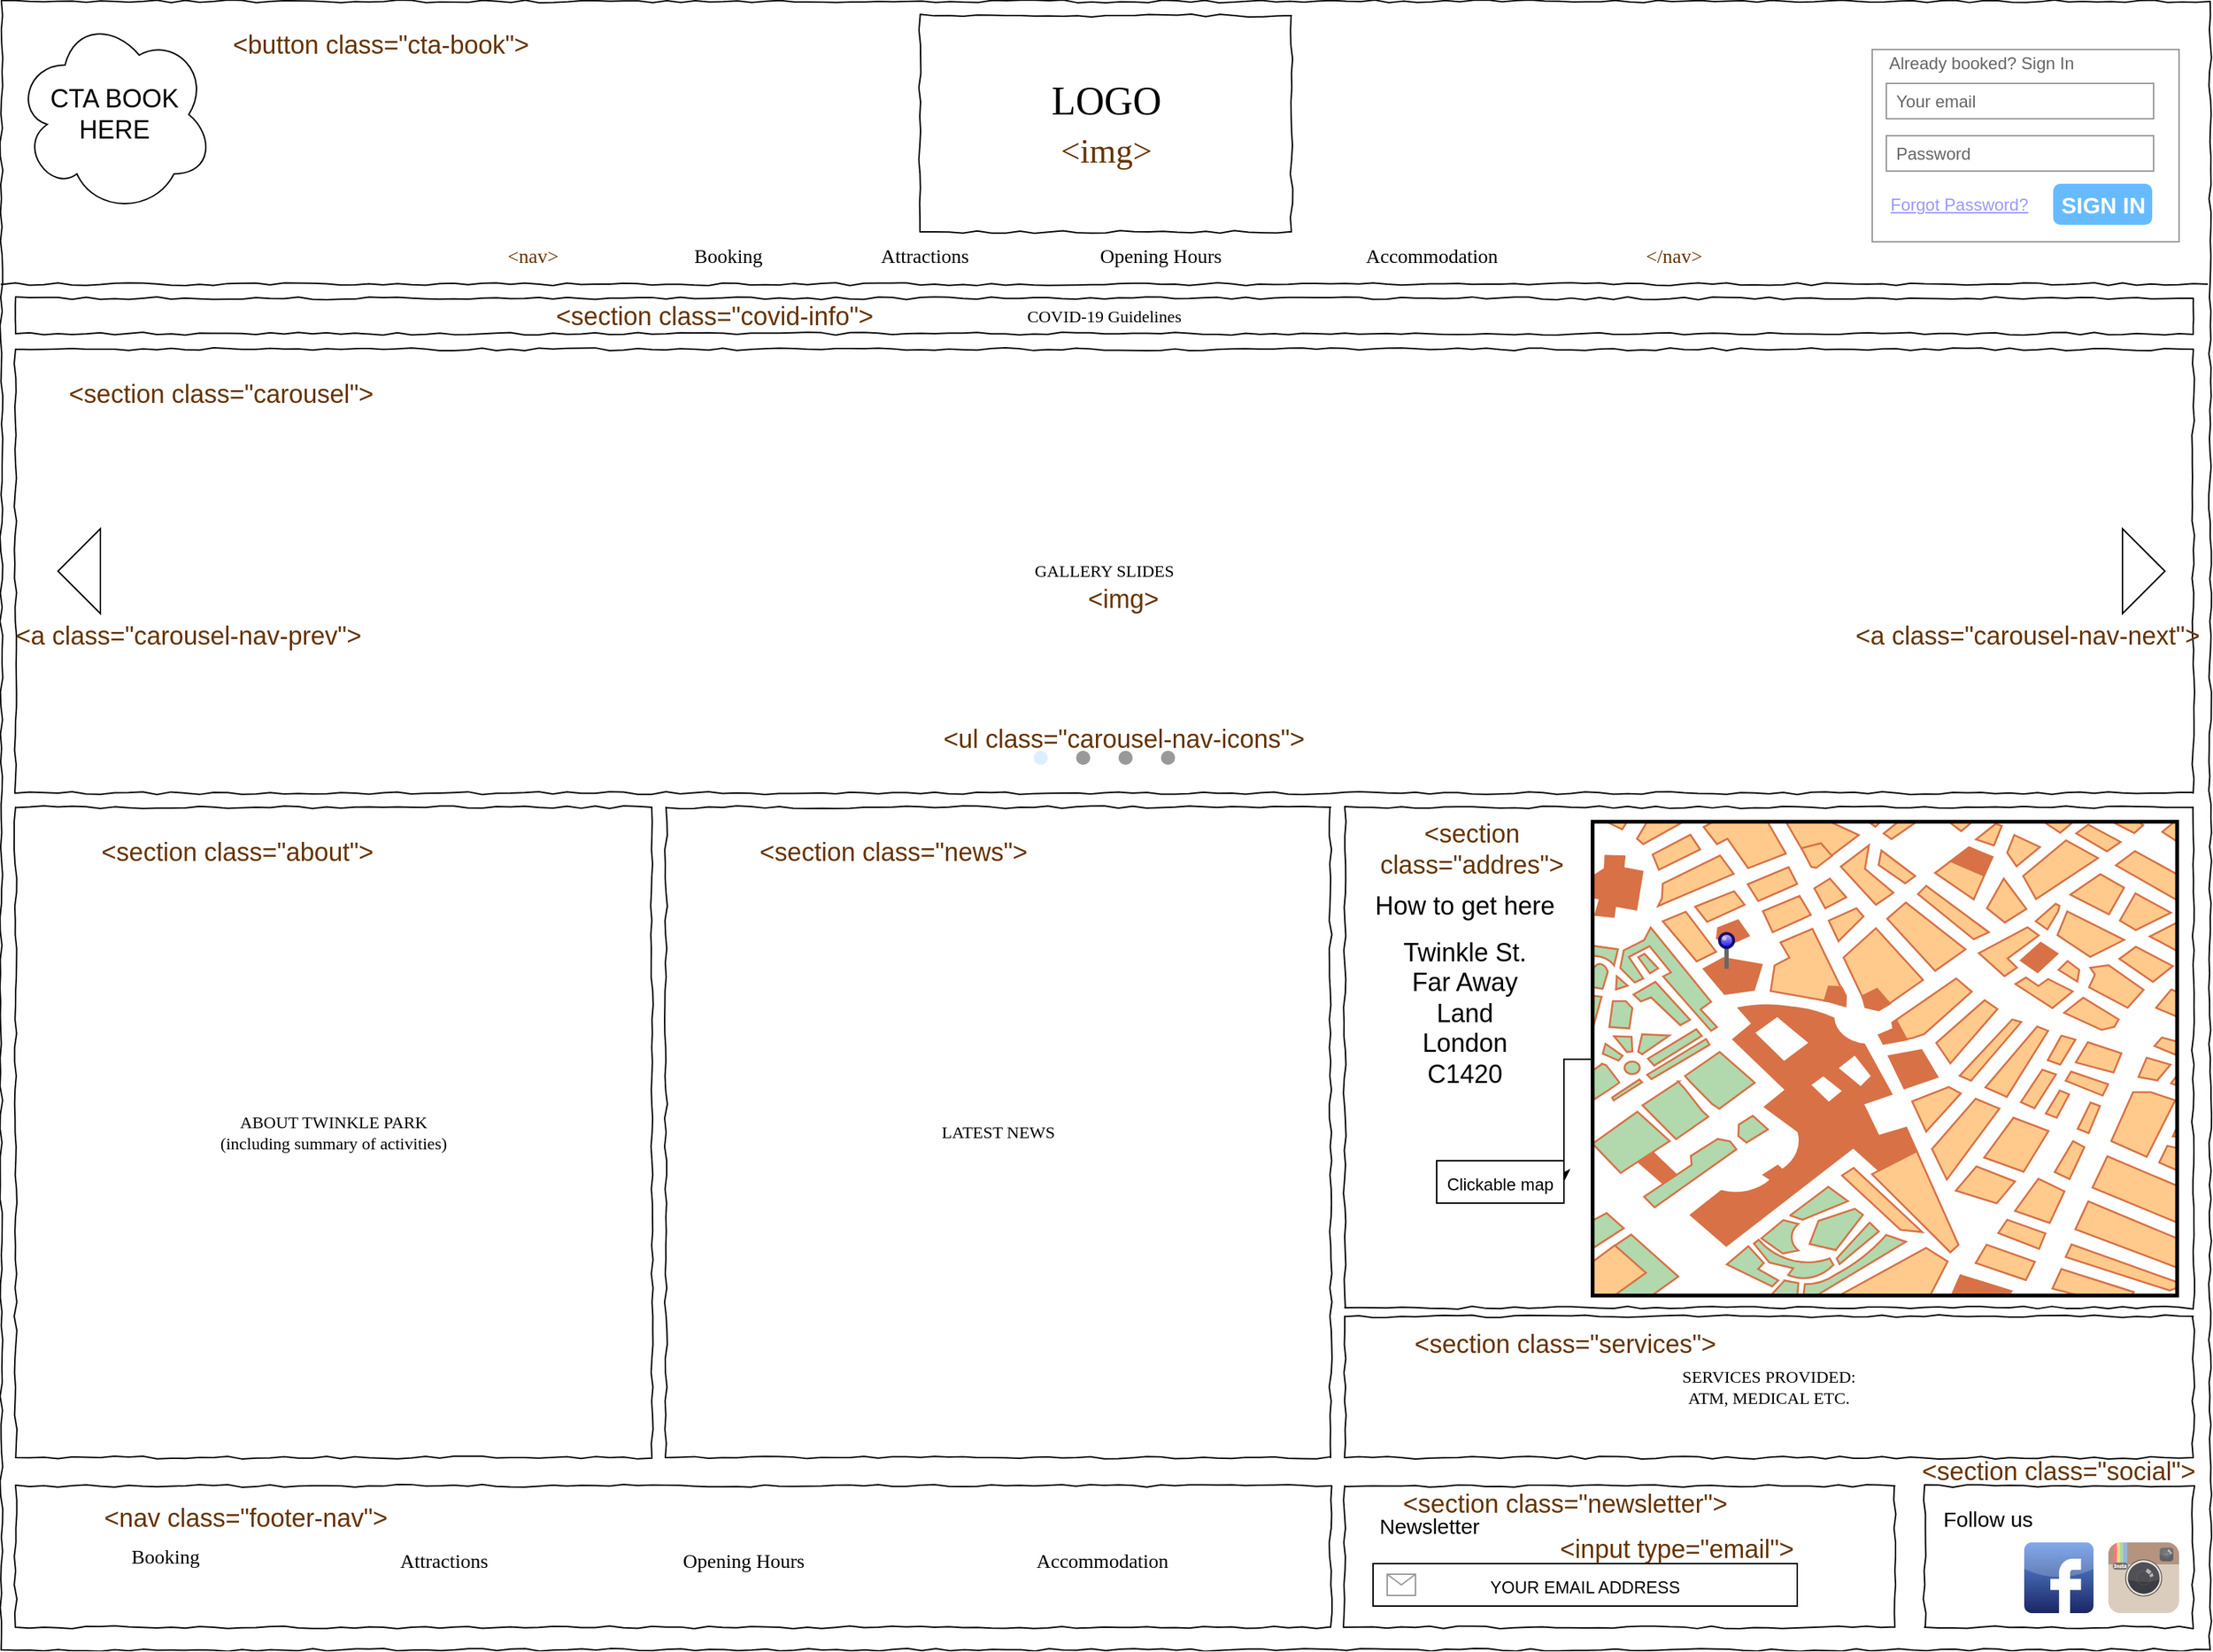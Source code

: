 <mxfile version="14.7.0" type="device" pages="3"><diagram name="Main Page" id="03018318-947c-dd8e-b7a3-06fadd420f32"><mxGraphModel dx="1415" dy="930" grid="0" gridSize="10" guides="1" tooltips="1" connect="1" arrows="1" fold="1" page="1" pageScale="1" pageWidth="1600" pageHeight="1200" background="none" math="0" shadow="0"><root><mxCell id="0"/><mxCell id="1" parent="0"/><mxCell id="677b7b8949515195-1" value="" style="whiteSpace=wrap;html=1;rounded=0;shadow=0;labelBackgroundColor=none;strokeColor=#000000;strokeWidth=1;fillColor=none;fontFamily=Verdana;fontSize=12;fontColor=#000000;align=center;comic=1;" parent="1" vertex="1"><mxGeometry x="20" y="20" width="1562" height="1166" as="geometry"/></mxCell><mxCell id="FfrhdKVusNMHnWnwwKvJ-48" value="" style="whiteSpace=wrap;html=1;rounded=0;shadow=0;labelBackgroundColor=none;strokeWidth=1;fillColor=none;fontFamily=Verdana;fontSize=12;align=center;comic=1;" parent="1" vertex="1"><mxGeometry x="1380" y="1070" width="190" height="100" as="geometry"/></mxCell><mxCell id="FfrhdKVusNMHnWnwwKvJ-47" value="&lt;font style=&quot;font-size: 12px&quot;&gt;YOUR EMAIL ADDRESS&lt;/font&gt;" style="rounded=0;whiteSpace=wrap;html=1;fontSize=18;" parent="1" vertex="1"><mxGeometry x="990" y="1125" width="300" height="30" as="geometry"/></mxCell><mxCell id="677b7b8949515195-2" value="&lt;div&gt;LOGO&lt;/div&gt;&lt;div&gt;&lt;font style=&quot;font-size: 24px&quot; color=&quot;#663300&quot;&gt;&amp;lt;img&amp;gt;&lt;/font&gt;&lt;/div&gt;" style="whiteSpace=wrap;html=1;rounded=0;shadow=0;labelBackgroundColor=none;strokeWidth=1;fontFamily=Verdana;fontSize=28;align=center;comic=1;" parent="1" vertex="1"><mxGeometry x="669.75" y="30" width="262.5" height="153" as="geometry"/></mxCell><mxCell id="677b7b8949515195-7" value="Accommodation" style="text;html=1;points=[];align=left;verticalAlign=top;spacingTop=-4;fontSize=14;fontFamily=Verdana" parent="1" vertex="1"><mxGeometry x="983" y="190" width="110" height="20" as="geometry"/></mxCell><mxCell id="677b7b8949515195-9" value="" style="line;strokeWidth=1;html=1;rounded=0;shadow=0;labelBackgroundColor=none;fillColor=none;fontFamily=Verdana;fontSize=14;fontColor=#000000;align=center;comic=1;" parent="1" vertex="1"><mxGeometry x="20" y="190" width="1560" height="60" as="geometry"/></mxCell><mxCell id="677b7b8949515195-10" value="COVID-19 Guidelines" style="whiteSpace=wrap;html=1;rounded=0;shadow=0;labelBackgroundColor=none;strokeWidth=1;fillColor=none;fontFamily=Verdana;fontSize=12;align=center;comic=1;" parent="1" vertex="1"><mxGeometry x="30" y="230" width="1540" height="25" as="geometry"/></mxCell><mxCell id="677b7b8949515195-25" value="LATEST NEWS" style="whiteSpace=wrap;html=1;rounded=0;shadow=0;labelBackgroundColor=none;strokeWidth=1;fillColor=none;fontFamily=Verdana;fontSize=12;align=center;comic=1;" parent="1" vertex="1"><mxGeometry x="490" y="590" width="470" height="460" as="geometry"/></mxCell><mxCell id="677b7b8949515195-26" value="ABOUT TWINKLE PARK&lt;br&gt;(including summary of activities)" style="whiteSpace=wrap;html=1;rounded=0;shadow=0;labelBackgroundColor=none;strokeWidth=1;fillColor=none;fontFamily=Verdana;fontSize=12;align=center;comic=1;" parent="1" vertex="1"><mxGeometry x="30" y="590" width="450" height="460" as="geometry"/></mxCell><mxCell id="FfrhdKVusNMHnWnwwKvJ-1" value="" style="strokeWidth=1;shadow=0;dashed=0;align=center;html=1;shape=mxgraph.mockup.forms.rrect;rSize=0;strokeColor=#999999;fillColor=#ffffff;" parent="1" vertex="1"><mxGeometry x="1343" y="54" width="217" height="136" as="geometry"/></mxCell><mxCell id="FfrhdKVusNMHnWnwwKvJ-2" value="Already booked? Sign In" style="strokeWidth=1;shadow=0;dashed=0;align=center;html=1;shape=mxgraph.mockup.forms.anchor;fontSize=12;fontColor=#666666;align=left;resizeWidth=1;spacingLeft=0;" parent="FfrhdKVusNMHnWnwwKvJ-1" vertex="1"><mxGeometry width="108.5" height="20" relative="1" as="geometry"><mxPoint x="10" as="offset"/></mxGeometry></mxCell><mxCell id="FfrhdKVusNMHnWnwwKvJ-3" value="Your email" style="strokeWidth=1;shadow=0;dashed=0;align=center;html=1;shape=mxgraph.mockup.forms.rrect;rSize=0;strokeColor=#999999;fontColor=#666666;align=left;spacingLeft=5;resizeWidth=1;" parent="FfrhdKVusNMHnWnwwKvJ-1" vertex="1"><mxGeometry width="189" height="25" relative="1" as="geometry"><mxPoint x="10" y="24" as="offset"/></mxGeometry></mxCell><mxCell id="FfrhdKVusNMHnWnwwKvJ-4" value="Password" style="strokeWidth=1;shadow=0;dashed=0;align=center;html=1;shape=mxgraph.mockup.forms.rrect;rSize=0;strokeColor=#999999;fontColor=#666666;align=left;spacingLeft=5;resizeWidth=1;" parent="FfrhdKVusNMHnWnwwKvJ-1" vertex="1"><mxGeometry width="189" height="25" relative="1" as="geometry"><mxPoint x="10" y="61" as="offset"/></mxGeometry></mxCell><mxCell id="FfrhdKVusNMHnWnwwKvJ-5" value="SIGN IN" style="strokeWidth=1;shadow=0;dashed=0;align=center;html=1;shape=mxgraph.mockup.forms.rrect;rSize=5;strokeColor=none;fontColor=#ffffff;fillColor=#66bbff;fontSize=16;fontStyle=1;" parent="FfrhdKVusNMHnWnwwKvJ-1" vertex="1"><mxGeometry y="1" width="70" height="29" relative="1" as="geometry"><mxPoint x="128" y="-41" as="offset"/></mxGeometry></mxCell><mxCell id="FfrhdKVusNMHnWnwwKvJ-6" value="Forgot Password?" style="strokeWidth=1;shadow=0;dashed=0;align=center;html=1;shape=mxgraph.mockup.forms.anchor;fontSize=12;fontColor=#9999ff;align=left;spacingLeft=0;fontStyle=4;resizeWidth=1;" parent="FfrhdKVusNMHnWnwwKvJ-1" vertex="1"><mxGeometry y="1" width="162.75" height="21" relative="1" as="geometry"><mxPoint x="11" y="-37" as="offset"/></mxGeometry></mxCell><mxCell id="FfrhdKVusNMHnWnwwKvJ-17" value="GALLERY SLIDES" style="whiteSpace=wrap;html=1;rounded=0;shadow=0;labelBackgroundColor=none;strokeColor=#000000;strokeWidth=1;fillColor=none;fontFamily=Verdana;fontSize=12;fontColor=#000000;align=center;comic=1;" parent="1" vertex="1"><mxGeometry x="30" y="266" width="1540" height="314" as="geometry"/></mxCell><mxCell id="FfrhdKVusNMHnWnwwKvJ-18" value="" style="verticalLabelPosition=bottom;shadow=0;dashed=0;align=center;html=1;verticalAlign=top;strokeWidth=1;shape=mxgraph.mockup.navigation.pageControl;fillColor=#999999;strokeColor=#ddeeff;" parent="1" vertex="1"><mxGeometry x="750" y="540" width="100" height="30" as="geometry"/></mxCell><mxCell id="FfrhdKVusNMHnWnwwKvJ-20" value="" style="triangle;whiteSpace=wrap;html=1;" parent="1" vertex="1"><mxGeometry x="1520" y="393" width="30" height="60" as="geometry"/></mxCell><mxCell id="FfrhdKVusNMHnWnwwKvJ-21" value="" style="triangle;whiteSpace=wrap;html=1;rotation=-180;" parent="1" vertex="1"><mxGeometry x="60" y="393" width="30" height="60" as="geometry"/></mxCell><mxCell id="FfrhdKVusNMHnWnwwKvJ-23" value="SERVICES PROVIDED:&lt;br&gt;ATM, MEDICAL ETC." style="whiteSpace=wrap;html=1;rounded=0;shadow=0;labelBackgroundColor=none;strokeWidth=1;fillColor=none;fontFamily=Verdana;fontSize=12;align=center;comic=1;" parent="1" vertex="1"><mxGeometry x="970" y="950" width="600" height="100" as="geometry"/></mxCell><mxCell id="FfrhdKVusNMHnWnwwKvJ-24" value="" style="whiteSpace=wrap;html=1;rounded=0;shadow=0;labelBackgroundColor=none;strokeWidth=1;fillColor=none;fontFamily=Verdana;fontSize=12;align=center;comic=1;" parent="1" vertex="1"><mxGeometry x="970" y="590" width="600" height="354" as="geometry"/></mxCell><mxCell id="FfrhdKVusNMHnWnwwKvJ-25" value="Opening Hours" style="text;html=1;points=[];align=left;verticalAlign=top;spacingTop=-4;fontSize=14;fontFamily=Verdana" parent="1" vertex="1"><mxGeometry x="795" y="190" width="110" height="20" as="geometry"/></mxCell><mxCell id="FfrhdKVusNMHnWnwwKvJ-27" value="" style="verticalLabelPosition=bottom;shadow=0;dashed=0;align=center;html=1;verticalAlign=top;strokeWidth=1;shape=mxgraph.mockup.misc.mail2;strokeColor=#999999;" parent="1" vertex="1"><mxGeometry x="1000" y="1132.5" width="20" height="15" as="geometry"/></mxCell><mxCell id="FfrhdKVusNMHnWnwwKvJ-33" value="" style="whiteSpace=wrap;html=1;rounded=0;shadow=0;labelBackgroundColor=none;strokeWidth=1;fillColor=none;fontFamily=Verdana;fontSize=12;align=center;comic=1;" parent="1" vertex="1"><mxGeometry x="30" y="1070" width="930" height="100" as="geometry"/></mxCell><mxCell id="FfrhdKVusNMHnWnwwKvJ-34" value="" style="whiteSpace=wrap;html=1;rounded=0;shadow=0;labelBackgroundColor=none;strokeWidth=1;fillColor=none;fontFamily=Verdana;fontSize=12;align=center;comic=1;" parent="1" vertex="1"><mxGeometry x="970" y="1070" width="389" height="100" as="geometry"/></mxCell><mxCell id="FfrhdKVusNMHnWnwwKvJ-42" style="edgeStyle=orthogonalEdgeStyle;rounded=0;orthogonalLoop=1;jettySize=auto;html=1;fontSize=18;" parent="1" source="FfrhdKVusNMHnWnwwKvJ-35" target="FfrhdKVusNMHnWnwwKvJ-43" edge="1"><mxGeometry relative="1" as="geometry"><mxPoint x="1375" y="636" as="targetPoint"/></mxGeometry></mxCell><mxCell id="FfrhdKVusNMHnWnwwKvJ-35" value="" style="verticalLabelPosition=bottom;shadow=0;dashed=0;align=center;html=1;verticalAlign=top;strokeWidth=1;shape=mxgraph.mockup.misc.map;" parent="1" vertex="1"><mxGeometry x="1145" y="600" width="415" height="336.5" as="geometry"/></mxCell><mxCell id="FfrhdKVusNMHnWnwwKvJ-36" value="" style="shape=image;html=1;verticalAlign=top;verticalLabelPosition=bottom;labelBackgroundColor=#ffffff;imageAspect=0;aspect=fixed;image=https://cdn4.iconfinder.com/data/icons/socialcones/508/Twitter-128.png" parent="1" vertex="1"><mxGeometry x="1390" y="1110" width="50" height="50" as="geometry"/></mxCell><mxCell id="FfrhdKVusNMHnWnwwKvJ-38" value="Newsletter" style="text;html=1;strokeColor=none;fillColor=none;align=center;verticalAlign=middle;whiteSpace=wrap;rounded=0;fontSize=15;" parent="1" vertex="1"><mxGeometry x="990" y="1085" width="80" height="25" as="geometry"/></mxCell><mxCell id="FfrhdKVusNMHnWnwwKvJ-39" value="How to get here" style="text;html=1;strokeColor=none;fillColor=none;align=center;verticalAlign=middle;whiteSpace=wrap;rounded=0;fontSize=18;" parent="1" vertex="1"><mxGeometry x="990" y="645" width="130" height="30" as="geometry"/></mxCell><mxCell id="FfrhdKVusNMHnWnwwKvJ-40" value="Twinkle St.&lt;br style=&quot;font-size: 18px;&quot;&gt;Far Away Land&lt;br style=&quot;font-size: 18px;&quot;&gt;London C1420" style="text;html=1;strokeColor=none;fillColor=none;align=center;verticalAlign=middle;whiteSpace=wrap;rounded=0;fontSize=18;" parent="1" vertex="1"><mxGeometry x="1000" y="675.75" width="110" height="120" as="geometry"/></mxCell><mxCell id="FfrhdKVusNMHnWnwwKvJ-43" value="&lt;span style=&quot;font-size: 12px&quot;&gt;Clickable map&lt;/span&gt;" style="rounded=0;whiteSpace=wrap;html=1;fontSize=18;" parent="1" vertex="1"><mxGeometry x="1035" y="840" width="90" height="30" as="geometry"/></mxCell><mxCell id="FfrhdKVusNMHnWnwwKvJ-46" value="" style="verticalLabelPosition=top;shadow=0;dashed=0;align=center;html=1;verticalAlign=bottom;strokeWidth=1;shape=mxgraph.mockup.misc.pin;fillColor2=#ccccff;fillColor3=#0000ff;strokeColor=#000066;fontSize=18;" parent="1" vertex="1"><mxGeometry x="1235" y="679.25" width="10" height="25" as="geometry"/></mxCell><mxCell id="FfrhdKVusNMHnWnwwKvJ-49" value="Follow us" style="text;html=1;strokeColor=none;fillColor=none;align=center;verticalAlign=middle;whiteSpace=wrap;rounded=0;fontSize=15;" parent="1" vertex="1"><mxGeometry x="1380" y="1080" width="90" height="25" as="geometry"/></mxCell><mxCell id="FfrhdKVusNMHnWnwwKvJ-54" value="" style="dashed=0;outlineConnect=0;html=1;align=center;labelPosition=center;verticalLabelPosition=bottom;verticalAlign=top;shape=mxgraph.webicons.facebook;fillColor=#6294E4;gradientColor=#1A2665;fontSize=18;" parent="1" vertex="1"><mxGeometry x="1450.5" y="1110" width="49" height="50" as="geometry"/></mxCell><mxCell id="FfrhdKVusNMHnWnwwKvJ-55" value="" style="dashed=0;outlineConnect=0;html=1;align=center;labelPosition=center;verticalLabelPosition=bottom;verticalAlign=top;shape=mxgraph.weblogos.instagram;fillColor=#6FC0E4;gradientColor=#1E305B;fontSize=18;" parent="1" vertex="1"><mxGeometry x="1510" y="1110" width="50" height="50" as="geometry"/></mxCell><mxCell id="FfrhdKVusNMHnWnwwKvJ-66" value="Booking" style="text;html=1;points=[];align=left;verticalAlign=top;spacingTop=-4;fontSize=14;fontFamily=Verdana" parent="1" vertex="1"><mxGeometry x="508" y="190" width="60" height="20" as="geometry"/></mxCell><mxCell id="FfrhdKVusNMHnWnwwKvJ-67" value="Attractions" style="text;html=1;points=[];align=left;verticalAlign=top;spacingTop=-4;fontSize=14;fontFamily=Verdana" parent="1" vertex="1"><mxGeometry x="640" y="190" width="80" height="20" as="geometry"/></mxCell><mxCell id="FfrhdKVusNMHnWnwwKvJ-70" value="Accommodation" style="text;html=1;points=[];align=left;verticalAlign=top;spacingTop=-4;fontSize=14;fontFamily=Verdana" parent="1" vertex="1"><mxGeometry x="750" y="1112.5" width="110" height="20" as="geometry"/></mxCell><mxCell id="FfrhdKVusNMHnWnwwKvJ-71" value="Opening Hours" style="text;html=1;points=[];align=left;verticalAlign=top;spacingTop=-4;fontSize=14;fontFamily=Verdana" parent="1" vertex="1"><mxGeometry x="500" y="1112.5" width="110" height="20" as="geometry"/></mxCell><mxCell id="FfrhdKVusNMHnWnwwKvJ-72" value="Booking" style="text;html=1;points=[];align=left;verticalAlign=top;spacingTop=-4;fontSize=14;fontFamily=Verdana" parent="1" vertex="1"><mxGeometry x="110" y="1110" width="60" height="20" as="geometry"/></mxCell><mxCell id="FfrhdKVusNMHnWnwwKvJ-73" value="Attractions" style="text;html=1;points=[];align=left;verticalAlign=top;spacingTop=-4;fontSize=14;fontFamily=Verdana" parent="1" vertex="1"><mxGeometry x="300" y="1112.5" width="80" height="20" as="geometry"/></mxCell><mxCell id="FfrhdKVusNMHnWnwwKvJ-74" value="CTA BOOK HERE" style="ellipse;shape=cloud;whiteSpace=wrap;html=1;fontSize=18;" parent="1" vertex="1"><mxGeometry x="30" y="30" width="140" height="140" as="geometry"/></mxCell><mxCell id="45JxrnyYj7q8bzTVvjdi-1" value="&lt;font color=&quot;#663300&quot;&gt;&amp;lt;nav&amp;gt;&lt;/font&gt;" style="text;html=1;points=[];align=left;verticalAlign=top;spacingTop=-4;fontSize=14;fontFamily=Verdana" vertex="1" parent="1"><mxGeometry x="376" y="190" width="60" height="20" as="geometry"/></mxCell><mxCell id="45JxrnyYj7q8bzTVvjdi-2" value="&lt;font color=&quot;#663300&quot;&gt;&amp;lt;/nav&amp;gt;&lt;/font&gt;" style="text;html=1;points=[];align=left;verticalAlign=top;spacingTop=-4;fontSize=14;fontFamily=Verdana" vertex="1" parent="1"><mxGeometry x="1181" y="190" width="60" height="20" as="geometry"/></mxCell><mxCell id="45JxrnyYj7q8bzTVvjdi-3" value="&lt;font style=&quot;font-size: 18px&quot; color=&quot;#663300&quot;&gt;&amp;lt;section class=&quot;covid-info&quot;&amp;gt;&lt;/font&gt;" style="text;html=1;strokeColor=none;fillColor=none;align=center;verticalAlign=middle;whiteSpace=wrap;rounded=0;" vertex="1" parent="1"><mxGeometry x="403" y="232.5" width="243" height="20" as="geometry"/></mxCell><mxCell id="45JxrnyYj7q8bzTVvjdi-4" value="&lt;font style=&quot;font-size: 18px&quot; color=&quot;#663300&quot;&gt;&amp;lt;section class=&quot;carousel&quot;&amp;gt;&lt;/font&gt;" style="text;html=1;strokeColor=none;fillColor=none;align=center;verticalAlign=middle;whiteSpace=wrap;rounded=0;" vertex="1" parent="1"><mxGeometry x="54" y="288" width="243" height="20" as="geometry"/></mxCell><mxCell id="45JxrnyYj7q8bzTVvjdi-5" value="&lt;font style=&quot;font-size: 18px&quot; color=&quot;#663300&quot;&gt;&amp;lt;img&amp;gt;&lt;/font&gt;" style="text;html=1;strokeColor=none;fillColor=none;align=center;verticalAlign=middle;whiteSpace=wrap;rounded=0;" vertex="1" parent="1"><mxGeometry x="692" y="433" width="243" height="20" as="geometry"/></mxCell><mxCell id="45JxrnyYj7q8bzTVvjdi-6" value="&lt;font style=&quot;font-size: 18px&quot; color=&quot;#663300&quot;&gt;&amp;lt;a class=&quot;carousel-nav-prev&quot;&amp;gt;&lt;/font&gt;" style="text;html=1;strokeColor=none;fillColor=none;align=center;verticalAlign=middle;whiteSpace=wrap;rounded=0;" vertex="1" parent="1"><mxGeometry x="22" y="459" width="261" height="20" as="geometry"/></mxCell><mxCell id="45JxrnyYj7q8bzTVvjdi-7" value="&lt;font style=&quot;font-size: 18px&quot; color=&quot;#663300&quot;&gt;&amp;lt;a class=&quot;carousel-nav-next&quot;&amp;gt;&lt;/font&gt;" style="text;html=1;strokeColor=none;fillColor=none;align=center;verticalAlign=middle;whiteSpace=wrap;rounded=0;" vertex="1" parent="1"><mxGeometry x="1323" y="459" width="260" height="20" as="geometry"/></mxCell><mxCell id="45JxrnyYj7q8bzTVvjdi-8" value="&lt;font style=&quot;font-size: 18px&quot; color=&quot;#663300&quot;&gt;&amp;lt;ul class=&quot;carousel-nav-icons&quot;&amp;gt;&lt;/font&gt;" style="text;html=1;strokeColor=none;fillColor=none;align=center;verticalAlign=middle;whiteSpace=wrap;rounded=0;" vertex="1" parent="1"><mxGeometry x="667.5" y="532" width="292" height="20" as="geometry"/></mxCell><mxCell id="45JxrnyYj7q8bzTVvjdi-9" value="&lt;font style=&quot;font-size: 18px&quot; color=&quot;#663300&quot;&gt;&amp;lt;button class=&quot;cta-book&quot;&amp;gt;&lt;/font&gt;" style="text;html=1;strokeColor=none;fillColor=none;align=center;verticalAlign=middle;whiteSpace=wrap;rounded=0;" vertex="1" parent="1"><mxGeometry x="167" y="41" width="243" height="20" as="geometry"/></mxCell><mxCell id="45JxrnyYj7q8bzTVvjdi-10" value="&lt;font style=&quot;font-size: 18px&quot; color=&quot;#663300&quot;&gt;&amp;lt;section class=&quot;about&quot;&amp;gt;&lt;/font&gt;" style="text;html=1;strokeColor=none;fillColor=none;align=center;verticalAlign=middle;whiteSpace=wrap;rounded=0;" vertex="1" parent="1"><mxGeometry x="41" y="612" width="292" height="20" as="geometry"/></mxCell><mxCell id="45JxrnyYj7q8bzTVvjdi-11" value="&lt;font style=&quot;font-size: 18px&quot; color=&quot;#663300&quot;&gt;&amp;lt;section class=&quot;news&quot;&amp;gt;&lt;/font&gt;" style="text;html=1;strokeColor=none;fillColor=none;align=center;verticalAlign=middle;whiteSpace=wrap;rounded=0;" vertex="1" parent="1"><mxGeometry x="505" y="612" width="292" height="20" as="geometry"/></mxCell><mxCell id="45JxrnyYj7q8bzTVvjdi-12" value="&lt;font style=&quot;font-size: 18px&quot; color=&quot;#663300&quot;&gt;&amp;lt;section class=&quot;addres&quot;&amp;gt;&lt;/font&gt;" style="text;html=1;strokeColor=none;fillColor=none;align=center;verticalAlign=middle;whiteSpace=wrap;rounded=0;" vertex="1" parent="1"><mxGeometry x="975" y="595" width="170" height="50" as="geometry"/></mxCell><mxCell id="45JxrnyYj7q8bzTVvjdi-14" value="&lt;font style=&quot;font-size: 18px&quot; color=&quot;#663300&quot;&gt;&amp;lt;section class=&quot;services&quot;&amp;gt;&lt;/font&gt;" style="text;html=1;strokeColor=none;fillColor=none;align=center;verticalAlign=middle;whiteSpace=wrap;rounded=0;" vertex="1" parent="1"><mxGeometry x="980" y="960" width="292" height="20" as="geometry"/></mxCell><mxCell id="45JxrnyYj7q8bzTVvjdi-15" value="&lt;font style=&quot;font-size: 18px&quot; color=&quot;#663300&quot;&gt;&amp;lt;nav class=&quot;footer-nav&quot;&amp;gt;&lt;/font&gt;" style="text;html=1;strokeColor=none;fillColor=none;align=center;verticalAlign=middle;whiteSpace=wrap;rounded=0;" vertex="1" parent="1"><mxGeometry x="47" y="1082.5" width="292" height="20" as="geometry"/></mxCell><mxCell id="45JxrnyYj7q8bzTVvjdi-16" value="&lt;font style=&quot;font-size: 18px&quot; color=&quot;#663300&quot;&gt;&amp;lt;section class=&quot;newsletter&quot;&amp;gt;&lt;/font&gt;" style="text;html=1;strokeColor=none;fillColor=none;align=center;verticalAlign=middle;whiteSpace=wrap;rounded=0;" vertex="1" parent="1"><mxGeometry x="980" y="1073" width="292" height="20" as="geometry"/></mxCell><mxCell id="45JxrnyYj7q8bzTVvjdi-17" value="&lt;font style=&quot;font-size: 18px&quot; color=&quot;#663300&quot;&gt;&amp;lt;input type=&quot;email&quot;&amp;gt;&lt;/font&gt;" style="text;html=1;strokeColor=none;fillColor=none;align=center;verticalAlign=middle;whiteSpace=wrap;rounded=0;" vertex="1" parent="1"><mxGeometry x="1059" y="1105" width="292" height="20" as="geometry"/></mxCell><mxCell id="45JxrnyYj7q8bzTVvjdi-18" value="&lt;font style=&quot;font-size: 18px&quot; color=&quot;#663300&quot;&gt;&amp;lt;section class=&quot;social&quot;&amp;gt;&lt;/font&gt;" style="text;html=1;strokeColor=none;fillColor=none;align=center;verticalAlign=middle;whiteSpace=wrap;rounded=0;" vertex="1" parent="1"><mxGeometry x="1370" y="1050" width="210" height="20" as="geometry"/></mxCell></root></mxGraphModel></diagram><diagram name="Attractions" id="zZ7FXAG64mNLD2XvD51z"><mxGraphModel dx="2062" dy="1192" grid="0" gridSize="10" guides="1" tooltips="1" connect="1" arrows="1" fold="1" page="1" pageScale="1" pageWidth="1600" pageHeight="1200" background="none" math="0" shadow="0"><root><mxCell id="mvFUCAEkhFqUSnfQZUGN-0"/><mxCell id="mvFUCAEkhFqUSnfQZUGN-1" parent="mvFUCAEkhFqUSnfQZUGN-0"/><mxCell id="mvFUCAEkhFqUSnfQZUGN-2" value="" style="whiteSpace=wrap;html=1;rounded=0;shadow=0;labelBackgroundColor=none;strokeColor=#000000;strokeWidth=1;fillColor=none;fontFamily=Verdana;fontSize=12;fontColor=#000000;align=center;comic=1;" parent="mvFUCAEkhFqUSnfQZUGN-1" vertex="1"><mxGeometry x="20" y="20" width="1562" height="1166" as="geometry"/></mxCell><mxCell id="mvFUCAEkhFqUSnfQZUGN-6" value="Accommodation" style="text;html=1;points=[];align=left;verticalAlign=top;spacingTop=-4;fontSize=14;fontFamily=Verdana" parent="mvFUCAEkhFqUSnfQZUGN-1" vertex="1"><mxGeometry x="983" y="190" width="110" height="20" as="geometry"/></mxCell><mxCell id="mvFUCAEkhFqUSnfQZUGN-7" value="" style="line;strokeWidth=1;html=1;rounded=0;shadow=0;labelBackgroundColor=none;fillColor=none;fontFamily=Verdana;fontSize=14;fontColor=#000000;align=center;comic=1;" parent="mvFUCAEkhFqUSnfQZUGN-1" vertex="1"><mxGeometry x="20" y="190" width="1560" height="60" as="geometry"/></mxCell><mxCell id="mvFUCAEkhFqUSnfQZUGN-23" value="Opening Hours" style="text;html=1;points=[];align=left;verticalAlign=top;spacingTop=-4;fontSize=14;fontFamily=Verdana" parent="mvFUCAEkhFqUSnfQZUGN-1" vertex="1"><mxGeometry x="795" y="190" width="110" height="20" as="geometry"/></mxCell><mxCell id="mvFUCAEkhFqUSnfQZUGN-38" value="Booking" style="text;html=1;points=[];align=left;verticalAlign=top;spacingTop=-4;fontSize=14;fontFamily=Verdana" parent="mvFUCAEkhFqUSnfQZUGN-1" vertex="1"><mxGeometry x="508" y="190" width="60" height="20" as="geometry"/></mxCell><mxCell id="mvFUCAEkhFqUSnfQZUGN-39" value="Attractions" style="text;html=1;points=[];align=left;verticalAlign=top;spacingTop=-4;fontSize=14;fontFamily=Verdana" parent="mvFUCAEkhFqUSnfQZUGN-1" vertex="1"><mxGeometry x="640" y="190" width="80" height="20" as="geometry"/></mxCell><mxCell id="2glcwGmkjisSHqmj15Xr-0" value="" style="whiteSpace=wrap;html=1;rounded=0;shadow=0;labelBackgroundColor=none;strokeWidth=1;fillColor=none;fontFamily=Verdana;fontSize=12;align=center;comic=1;" parent="mvFUCAEkhFqUSnfQZUGN-1" vertex="1"><mxGeometry x="1380" y="1070" width="190" height="100" as="geometry"/></mxCell><mxCell id="2glcwGmkjisSHqmj15Xr-1" value="&lt;font style=&quot;font-size: 12px&quot;&gt;YOUR EMAIL ADDRESS&lt;/font&gt;" style="rounded=0;whiteSpace=wrap;html=1;fontSize=18;" parent="mvFUCAEkhFqUSnfQZUGN-1" vertex="1"><mxGeometry x="990" y="1125" width="300" height="30" as="geometry"/></mxCell><mxCell id="2glcwGmkjisSHqmj15Xr-2" value="" style="verticalLabelPosition=bottom;shadow=0;dashed=0;align=center;html=1;verticalAlign=top;strokeWidth=1;shape=mxgraph.mockup.misc.mail2;strokeColor=#999999;" parent="mvFUCAEkhFqUSnfQZUGN-1" vertex="1"><mxGeometry x="1000" y="1132.5" width="20" height="15" as="geometry"/></mxCell><mxCell id="2glcwGmkjisSHqmj15Xr-3" value="" style="whiteSpace=wrap;html=1;rounded=0;shadow=0;labelBackgroundColor=none;strokeWidth=1;fillColor=none;fontFamily=Verdana;fontSize=12;align=center;comic=1;" parent="mvFUCAEkhFqUSnfQZUGN-1" vertex="1"><mxGeometry x="30" y="1070" width="930" height="100" as="geometry"/></mxCell><mxCell id="2glcwGmkjisSHqmj15Xr-4" value="" style="whiteSpace=wrap;html=1;rounded=0;shadow=0;labelBackgroundColor=none;strokeWidth=1;fillColor=none;fontFamily=Verdana;fontSize=12;align=center;comic=1;" parent="mvFUCAEkhFqUSnfQZUGN-1" vertex="1"><mxGeometry x="970" y="1070" width="389" height="100" as="geometry"/></mxCell><mxCell id="2glcwGmkjisSHqmj15Xr-5" value="" style="shape=image;html=1;verticalAlign=top;verticalLabelPosition=bottom;labelBackgroundColor=#ffffff;imageAspect=0;aspect=fixed;image=https://cdn4.iconfinder.com/data/icons/socialcones/508/Twitter-128.png" parent="mvFUCAEkhFqUSnfQZUGN-1" vertex="1"><mxGeometry x="1390" y="1110" width="50" height="50" as="geometry"/></mxCell><mxCell id="2glcwGmkjisSHqmj15Xr-6" value="Newsletter" style="text;html=1;strokeColor=none;fillColor=none;align=center;verticalAlign=middle;whiteSpace=wrap;rounded=0;fontSize=15;" parent="mvFUCAEkhFqUSnfQZUGN-1" vertex="1"><mxGeometry x="990" y="1085" width="80" height="25" as="geometry"/></mxCell><mxCell id="2glcwGmkjisSHqmj15Xr-7" value="Follow us" style="text;html=1;strokeColor=none;fillColor=none;align=center;verticalAlign=middle;whiteSpace=wrap;rounded=0;fontSize=15;" parent="mvFUCAEkhFqUSnfQZUGN-1" vertex="1"><mxGeometry x="1380" y="1080" width="90" height="25" as="geometry"/></mxCell><mxCell id="2glcwGmkjisSHqmj15Xr-8" value="" style="dashed=0;outlineConnect=0;html=1;align=center;labelPosition=center;verticalLabelPosition=bottom;verticalAlign=top;shape=mxgraph.webicons.facebook;fillColor=#6294E4;gradientColor=#1A2665;fontSize=18;" parent="mvFUCAEkhFqUSnfQZUGN-1" vertex="1"><mxGeometry x="1450.5" y="1110" width="49" height="50" as="geometry"/></mxCell><mxCell id="2glcwGmkjisSHqmj15Xr-9" value="" style="dashed=0;outlineConnect=0;html=1;align=center;labelPosition=center;verticalLabelPosition=bottom;verticalAlign=top;shape=mxgraph.weblogos.instagram;fillColor=#6FC0E4;gradientColor=#1E305B;fontSize=18;" parent="mvFUCAEkhFqUSnfQZUGN-1" vertex="1"><mxGeometry x="1510" y="1110" width="50" height="50" as="geometry"/></mxCell><mxCell id="2glcwGmkjisSHqmj15Xr-10" value="Accommodation" style="text;html=1;points=[];align=left;verticalAlign=top;spacingTop=-4;fontSize=14;fontFamily=Verdana" parent="mvFUCAEkhFqUSnfQZUGN-1" vertex="1"><mxGeometry x="750" y="1112.5" width="110" height="20" as="geometry"/></mxCell><mxCell id="2glcwGmkjisSHqmj15Xr-11" value="Opening Hours" style="text;html=1;points=[];align=left;verticalAlign=top;spacingTop=-4;fontSize=14;fontFamily=Verdana" parent="mvFUCAEkhFqUSnfQZUGN-1" vertex="1"><mxGeometry x="500" y="1112.5" width="110" height="20" as="geometry"/></mxCell><mxCell id="2glcwGmkjisSHqmj15Xr-12" value="Booking" style="text;html=1;points=[];align=left;verticalAlign=top;spacingTop=-4;fontSize=14;fontFamily=Verdana" parent="mvFUCAEkhFqUSnfQZUGN-1" vertex="1"><mxGeometry x="110" y="1110" width="60" height="20" as="geometry"/></mxCell><mxCell id="2glcwGmkjisSHqmj15Xr-13" value="Attractions" style="text;html=1;points=[];align=left;verticalAlign=top;spacingTop=-4;fontSize=14;fontFamily=Verdana" parent="mvFUCAEkhFqUSnfQZUGN-1" vertex="1"><mxGeometry x="300" y="1112.5" width="80" height="20" as="geometry"/></mxCell><mxCell id="lDNoGfmZ4zWseBOd5Qpa-0" value="CTA BOOK HERE" style="ellipse;shape=cloud;whiteSpace=wrap;html=1;fontSize=18;" parent="mvFUCAEkhFqUSnfQZUGN-1" vertex="1"><mxGeometry x="30" y="30" width="140" height="140" as="geometry"/></mxCell><mxCell id="j4I3FvdBPHcz8mHlOdfx-0" value="LOGO" style="whiteSpace=wrap;html=1;rounded=0;shadow=0;labelBackgroundColor=none;strokeWidth=1;fontFamily=Verdana;fontSize=28;align=center;comic=1;" parent="mvFUCAEkhFqUSnfQZUGN-1" vertex="1"><mxGeometry x="669.75" y="30" width="262.5" height="153" as="geometry"/></mxCell><mxCell id="2PlGJm9L0clx5aRdvctx-0" value="ATTRACTION" style="whiteSpace=wrap;html=1;rounded=0;shadow=0;labelBackgroundColor=none;strokeColor=#000000;strokeWidth=1;fillColor=none;fontFamily=Verdana;fontSize=12;fontColor=#000000;align=center;comic=1;" parent="mvFUCAEkhFqUSnfQZUGN-1" vertex="1"><mxGeometry x="30" y="240" width="760" height="400" as="geometry"/></mxCell><mxCell id="2PlGJm9L0clx5aRdvctx-7" value="ATTRACTION" style="whiteSpace=wrap;html=1;rounded=0;shadow=0;labelBackgroundColor=none;strokeColor=#000000;strokeWidth=1;fillColor=none;fontFamily=Verdana;fontSize=12;fontColor=#000000;align=center;comic=1;" parent="mvFUCAEkhFqUSnfQZUGN-1" vertex="1"><mxGeometry x="30" y="660" width="370" height="400" as="geometry"/></mxCell><mxCell id="2PlGJm9L0clx5aRdvctx-9" value="&#10;&#10;&lt;span style=&quot;color: rgb(0, 0, 0); font-family: verdana; font-size: 12px; font-style: normal; font-weight: 400; letter-spacing: normal; text-align: center; text-indent: 0px; text-transform: none; word-spacing: 0px; background-color: rgb(248, 249, 250); display: inline; float: none;&quot;&gt;ATTRACTION&lt;/span&gt;&#10;&#10;" style="whiteSpace=wrap;html=1;rounded=0;shadow=0;labelBackgroundColor=none;strokeColor=#000000;strokeWidth=1;fillColor=none;fontFamily=Verdana;fontSize=12;fontColor=#000000;align=center;comic=1;" parent="mvFUCAEkhFqUSnfQZUGN-1" vertex="1"><mxGeometry x="420" y="660" width="370" height="400" as="geometry"/></mxCell><mxCell id="2PlGJm9L0clx5aRdvctx-10" value="&#10;&#10;&lt;span style=&quot;color: rgb(0, 0, 0); font-family: verdana; font-size: 12px; font-style: normal; font-weight: 400; letter-spacing: normal; text-align: center; text-indent: 0px; text-transform: none; word-spacing: 0px; background-color: rgb(248, 249, 250); display: inline; float: none;&quot;&gt;ATTRACTION&lt;/span&gt;&#10;&#10;" style="whiteSpace=wrap;html=1;rounded=0;shadow=0;labelBackgroundColor=none;strokeColor=#000000;strokeWidth=1;fillColor=none;fontFamily=Verdana;fontSize=12;fontColor=#000000;align=center;comic=1;" parent="mvFUCAEkhFqUSnfQZUGN-1" vertex="1"><mxGeometry x="810" y="240" width="370" height="400" as="geometry"/></mxCell><mxCell id="2PlGJm9L0clx5aRdvctx-11" value="&#10;&#10;&lt;span style=&quot;color: rgb(0, 0, 0); font-family: verdana; font-size: 12px; font-style: normal; font-weight: 400; letter-spacing: normal; text-align: center; text-indent: 0px; text-transform: none; word-spacing: 0px; background-color: rgb(248, 249, 250); display: inline; float: none;&quot;&gt;ATTRACTION&lt;/span&gt;&#10;&#10;" style="whiteSpace=wrap;html=1;rounded=0;shadow=0;labelBackgroundColor=none;strokeColor=#000000;strokeWidth=1;fillColor=none;fontFamily=Verdana;fontSize=12;fontColor=#000000;align=center;comic=1;" parent="mvFUCAEkhFqUSnfQZUGN-1" vertex="1"><mxGeometry x="810" y="660" width="370" height="400" as="geometry"/></mxCell><mxCell id="2PlGJm9L0clx5aRdvctx-12" value="&#10;&#10;&lt;span style=&quot;color: rgb(0, 0, 0); font-family: verdana; font-size: 12px; font-style: normal; font-weight: 400; letter-spacing: normal; text-align: center; text-indent: 0px; text-transform: none; word-spacing: 0px; background-color: rgb(248, 249, 250); display: inline; float: none;&quot;&gt;ATTRACTION&lt;/span&gt;&#10;&#10;" style="whiteSpace=wrap;html=1;rounded=0;shadow=0;labelBackgroundColor=none;strokeColor=#000000;strokeWidth=1;fillColor=none;fontFamily=Verdana;fontSize=12;fontColor=#000000;align=center;comic=1;" parent="mvFUCAEkhFqUSnfQZUGN-1" vertex="1"><mxGeometry x="1200" y="240" width="370" height="400" as="geometry"/></mxCell><mxCell id="2PlGJm9L0clx5aRdvctx-13" value="&#10;&#10;&lt;span style=&quot;color: rgb(0, 0, 0); font-family: verdana; font-size: 12px; font-style: normal; font-weight: 400; letter-spacing: normal; text-align: center; text-indent: 0px; text-transform: none; word-spacing: 0px; background-color: rgb(248, 249, 250); display: inline; float: none;&quot;&gt;ATTRACTION&lt;/span&gt;&#10;&#10;" style="whiteSpace=wrap;html=1;rounded=0;shadow=0;labelBackgroundColor=none;strokeColor=#000000;strokeWidth=1;fillColor=none;fontFamily=Verdana;fontSize=12;fontColor=#000000;align=center;comic=1;" parent="mvFUCAEkhFqUSnfQZUGN-1" vertex="1"><mxGeometry x="1200" y="660" width="370" height="400" as="geometry"/></mxCell><mxCell id="uu75h04H3ewV24V125LB-0" value="" style="strokeWidth=1;shadow=0;dashed=0;align=center;html=1;shape=mxgraph.mockup.forms.rrect;rSize=0;strokeColor=#999999;fillColor=#ffffff;" vertex="1" parent="mvFUCAEkhFqUSnfQZUGN-1"><mxGeometry x="1343" y="54" width="217" height="136" as="geometry"/></mxCell><mxCell id="uu75h04H3ewV24V125LB-1" value="Already booked? Sign In" style="strokeWidth=1;shadow=0;dashed=0;align=center;html=1;shape=mxgraph.mockup.forms.anchor;fontSize=12;fontColor=#666666;align=left;resizeWidth=1;spacingLeft=0;" vertex="1" parent="uu75h04H3ewV24V125LB-0"><mxGeometry width="108.5" height="20" relative="1" as="geometry"><mxPoint x="10" as="offset"/></mxGeometry></mxCell><mxCell id="uu75h04H3ewV24V125LB-2" value="Your email" style="strokeWidth=1;shadow=0;dashed=0;align=center;html=1;shape=mxgraph.mockup.forms.rrect;rSize=0;strokeColor=#999999;fontColor=#666666;align=left;spacingLeft=5;resizeWidth=1;" vertex="1" parent="uu75h04H3ewV24V125LB-0"><mxGeometry width="189" height="25" relative="1" as="geometry"><mxPoint x="10" y="24" as="offset"/></mxGeometry></mxCell><mxCell id="uu75h04H3ewV24V125LB-3" value="Password" style="strokeWidth=1;shadow=0;dashed=0;align=center;html=1;shape=mxgraph.mockup.forms.rrect;rSize=0;strokeColor=#999999;fontColor=#666666;align=left;spacingLeft=5;resizeWidth=1;" vertex="1" parent="uu75h04H3ewV24V125LB-0"><mxGeometry width="189" height="25" relative="1" as="geometry"><mxPoint x="10" y="61" as="offset"/></mxGeometry></mxCell><mxCell id="uu75h04H3ewV24V125LB-4" value="SIGN IN" style="strokeWidth=1;shadow=0;dashed=0;align=center;html=1;shape=mxgraph.mockup.forms.rrect;rSize=5;strokeColor=none;fontColor=#ffffff;fillColor=#66bbff;fontSize=16;fontStyle=1;" vertex="1" parent="uu75h04H3ewV24V125LB-0"><mxGeometry y="1" width="70" height="29" relative="1" as="geometry"><mxPoint x="128" y="-41" as="offset"/></mxGeometry></mxCell><mxCell id="uu75h04H3ewV24V125LB-5" value="Forgot Password?" style="strokeWidth=1;shadow=0;dashed=0;align=center;html=1;shape=mxgraph.mockup.forms.anchor;fontSize=12;fontColor=#9999ff;align=left;spacingLeft=0;fontStyle=4;resizeWidth=1;" vertex="1" parent="uu75h04H3ewV24V125LB-0"><mxGeometry y="1" width="162.75" height="21" relative="1" as="geometry"><mxPoint x="11" y="-37" as="offset"/></mxGeometry></mxCell></root></mxGraphModel></diagram><diagram name="Booking" id="WSixqclfyKaG7E1SvXjj"><mxGraphModel dx="2062" dy="1192" grid="0" gridSize="10" guides="1" tooltips="1" connect="1" arrows="1" fold="1" page="1" pageScale="1" pageWidth="1600" pageHeight="1200" background="none" math="0" shadow="0"><root><mxCell id="xBhdYg9bDA1RKDjaO7kQ-0"/><mxCell id="xBhdYg9bDA1RKDjaO7kQ-1" parent="xBhdYg9bDA1RKDjaO7kQ-0"/><mxCell id="xBhdYg9bDA1RKDjaO7kQ-2" value="" style="whiteSpace=wrap;html=1;rounded=0;shadow=0;labelBackgroundColor=none;strokeColor=#000000;strokeWidth=1;fillColor=none;fontFamily=Verdana;fontSize=12;fontColor=#000000;align=center;comic=1;" parent="xBhdYg9bDA1RKDjaO7kQ-1" vertex="1"><mxGeometry x="20" y="20" width="1562" height="1166" as="geometry"/></mxCell><mxCell id="I6zZyjbdqRgjL7IUth5Q-53" value="" style="whiteSpace=wrap;html=1;rounded=0;shadow=0;labelBackgroundColor=none;strokeColor=#000000;strokeWidth=1;fillColor=none;fontFamily=Verdana;fontSize=12;fontColor=#000000;align=center;comic=1;treeMoving=1;" parent="xBhdYg9bDA1RKDjaO7kQ-1" vertex="1"><mxGeometry x="610" y="230" width="960" height="530" as="geometry"/></mxCell><mxCell id="GNwwn4Be3fC6Lf_f--Xy-2" value="" style="strokeWidth=1;shadow=0;dashed=0;align=center;html=1;shape=mxgraph.mockup.forms.rrect;rSize=0;strokeColor=#999999;fillColor=#ffffff;recursiveResize=0;treeMoving=1;" vertex="1" parent="xBhdYg9bDA1RKDjaO7kQ-1"><mxGeometry x="1030" y="411.24" width="470" height="258.76" as="geometry"/></mxCell><mxCell id="le6NL-XNbyHrvwVYhiYW-168" value="SINGLE PASS DESCRIPTION" style="whiteSpace=wrap;html=1;rounded=0;shadow=0;labelBackgroundColor=none;strokeColor=#000000;strokeWidth=1;fillColor=none;fontFamily=Verdana;fontSize=12;fontColor=#000000;align=center;comic=1;" vertex="1" parent="GNwwn4Be3fC6Lf_f--Xy-2"><mxGeometry x="10" y="17.52" width="220" height="102.48" as="geometry"/></mxCell><mxCell id="le6NL-XNbyHrvwVYhiYW-175" value="SINGLE PASS DESCRIPTION" style="whiteSpace=wrap;html=1;rounded=0;shadow=0;labelBackgroundColor=none;strokeColor=#000000;strokeWidth=1;fillColor=none;fontFamily=Verdana;fontSize=12;fontColor=#000000;align=center;comic=1;" vertex="1" parent="GNwwn4Be3fC6Lf_f--Xy-2"><mxGeometry x="10" y="140" width="220" height="104.69" as="geometry"/></mxCell><mxCell id="le6NL-XNbyHrvwVYhiYW-176" value="SINGLE PASS DESCRIPTION" style="whiteSpace=wrap;html=1;rounded=0;shadow=0;labelBackgroundColor=none;strokeColor=#000000;strokeWidth=1;fillColor=none;fontFamily=Verdana;fontSize=12;fontColor=#000000;align=center;comic=1;" vertex="1" parent="GNwwn4Be3fC6Lf_f--Xy-2"><mxGeometry x="240" y="15.79" width="220" height="102.48" as="geometry"/></mxCell><mxCell id="le6NL-XNbyHrvwVYhiYW-177" value="SINGLE PASS DESCRIPTION" style="whiteSpace=wrap;html=1;rounded=0;shadow=0;labelBackgroundColor=none;strokeColor=#000000;strokeWidth=1;fillColor=none;fontFamily=Verdana;fontSize=12;fontColor=#000000;align=center;comic=1;" vertex="1" parent="GNwwn4Be3fC6Lf_f--Xy-2"><mxGeometry x="240" y="138.27" width="220" height="104.69" as="geometry"/></mxCell><mxCell id="xBhdYg9bDA1RKDjaO7kQ-4" value="Accommodation" style="text;html=1;points=[];align=left;verticalAlign=top;spacingTop=-4;fontSize=14;fontFamily=Verdana" parent="xBhdYg9bDA1RKDjaO7kQ-1" vertex="1"><mxGeometry x="983" y="190" width="110" height="20" as="geometry"/></mxCell><mxCell id="xBhdYg9bDA1RKDjaO7kQ-5" value="" style="line;strokeWidth=1;html=1;rounded=0;shadow=0;labelBackgroundColor=none;fillColor=none;fontFamily=Verdana;fontSize=14;fontColor=#000000;align=center;comic=1;" parent="xBhdYg9bDA1RKDjaO7kQ-1" vertex="1"><mxGeometry x="20" y="190" width="1560" height="60" as="geometry"/></mxCell><mxCell id="xBhdYg9bDA1RKDjaO7kQ-12" value="Opening Hours" style="text;html=1;points=[];align=left;verticalAlign=top;spacingTop=-4;fontSize=14;fontFamily=Verdana" parent="xBhdYg9bDA1RKDjaO7kQ-1" vertex="1"><mxGeometry x="795" y="190" width="110" height="20" as="geometry"/></mxCell><mxCell id="xBhdYg9bDA1RKDjaO7kQ-13" value="Booking" style="text;html=1;points=[];align=left;verticalAlign=top;spacingTop=-4;fontSize=14;fontFamily=Verdana" parent="xBhdYg9bDA1RKDjaO7kQ-1" vertex="1"><mxGeometry x="508" y="190" width="60" height="20" as="geometry"/></mxCell><mxCell id="xBhdYg9bDA1RKDjaO7kQ-14" value="Attractions" style="text;html=1;points=[];align=left;verticalAlign=top;spacingTop=-4;fontSize=14;fontFamily=Verdana" parent="xBhdYg9bDA1RKDjaO7kQ-1" vertex="1"><mxGeometry x="640" y="190" width="80" height="20" as="geometry"/></mxCell><mxCell id="xBhdYg9bDA1RKDjaO7kQ-16" value="" style="whiteSpace=wrap;html=1;rounded=0;shadow=0;labelBackgroundColor=none;strokeWidth=1;fillColor=none;fontFamily=Verdana;fontSize=12;align=center;comic=1;" parent="xBhdYg9bDA1RKDjaO7kQ-1" vertex="1"><mxGeometry x="1380" y="1070" width="190" height="100" as="geometry"/></mxCell><mxCell id="xBhdYg9bDA1RKDjaO7kQ-17" value="&lt;font style=&quot;font-size: 12px&quot;&gt;YOUR EMAIL ADDRESS&lt;/font&gt;" style="rounded=0;whiteSpace=wrap;html=1;fontSize=18;" parent="xBhdYg9bDA1RKDjaO7kQ-1" vertex="1"><mxGeometry x="990" y="1125" width="300" height="30" as="geometry"/></mxCell><mxCell id="xBhdYg9bDA1RKDjaO7kQ-18" value="" style="verticalLabelPosition=bottom;shadow=0;dashed=0;align=center;html=1;verticalAlign=top;strokeWidth=1;shape=mxgraph.mockup.misc.mail2;strokeColor=#999999;" parent="xBhdYg9bDA1RKDjaO7kQ-1" vertex="1"><mxGeometry x="1000" y="1132.5" width="20" height="15" as="geometry"/></mxCell><mxCell id="xBhdYg9bDA1RKDjaO7kQ-19" value="" style="whiteSpace=wrap;html=1;rounded=0;shadow=0;labelBackgroundColor=none;strokeWidth=1;fillColor=none;fontFamily=Verdana;fontSize=12;align=center;comic=1;" parent="xBhdYg9bDA1RKDjaO7kQ-1" vertex="1"><mxGeometry x="30" y="1070" width="930" height="100" as="geometry"/></mxCell><mxCell id="xBhdYg9bDA1RKDjaO7kQ-20" value="" style="whiteSpace=wrap;html=1;rounded=0;shadow=0;labelBackgroundColor=none;strokeWidth=1;fillColor=none;fontFamily=Verdana;fontSize=12;align=center;comic=1;" parent="xBhdYg9bDA1RKDjaO7kQ-1" vertex="1"><mxGeometry x="970" y="1070" width="389" height="100" as="geometry"/></mxCell><mxCell id="xBhdYg9bDA1RKDjaO7kQ-21" value="" style="shape=image;html=1;verticalAlign=top;verticalLabelPosition=bottom;labelBackgroundColor=#ffffff;imageAspect=0;aspect=fixed;image=https://cdn4.iconfinder.com/data/icons/socialcones/508/Twitter-128.png" parent="xBhdYg9bDA1RKDjaO7kQ-1" vertex="1"><mxGeometry x="1390" y="1110" width="50" height="50" as="geometry"/></mxCell><mxCell id="xBhdYg9bDA1RKDjaO7kQ-22" value="Newsletter" style="text;html=1;strokeColor=none;fillColor=none;align=center;verticalAlign=middle;whiteSpace=wrap;rounded=0;fontSize=15;" parent="xBhdYg9bDA1RKDjaO7kQ-1" vertex="1"><mxGeometry x="990" y="1085" width="80" height="25" as="geometry"/></mxCell><mxCell id="xBhdYg9bDA1RKDjaO7kQ-23" value="Follow us" style="text;html=1;strokeColor=none;fillColor=none;align=center;verticalAlign=middle;whiteSpace=wrap;rounded=0;fontSize=15;" parent="xBhdYg9bDA1RKDjaO7kQ-1" vertex="1"><mxGeometry x="1380" y="1080" width="90" height="25" as="geometry"/></mxCell><mxCell id="xBhdYg9bDA1RKDjaO7kQ-24" value="" style="dashed=0;outlineConnect=0;html=1;align=center;labelPosition=center;verticalLabelPosition=bottom;verticalAlign=top;shape=mxgraph.webicons.facebook;fillColor=#6294E4;gradientColor=#1A2665;fontSize=18;" parent="xBhdYg9bDA1RKDjaO7kQ-1" vertex="1"><mxGeometry x="1450.5" y="1110" width="49" height="50" as="geometry"/></mxCell><mxCell id="xBhdYg9bDA1RKDjaO7kQ-25" value="" style="dashed=0;outlineConnect=0;html=1;align=center;labelPosition=center;verticalLabelPosition=bottom;verticalAlign=top;shape=mxgraph.weblogos.instagram;fillColor=#6FC0E4;gradientColor=#1E305B;fontSize=18;" parent="xBhdYg9bDA1RKDjaO7kQ-1" vertex="1"><mxGeometry x="1510" y="1110" width="50" height="50" as="geometry"/></mxCell><mxCell id="xBhdYg9bDA1RKDjaO7kQ-26" value="Accommodation" style="text;html=1;points=[];align=left;verticalAlign=top;spacingTop=-4;fontSize=14;fontFamily=Verdana" parent="xBhdYg9bDA1RKDjaO7kQ-1" vertex="1"><mxGeometry x="750" y="1112.5" width="110" height="20" as="geometry"/></mxCell><mxCell id="xBhdYg9bDA1RKDjaO7kQ-27" value="Opening Hours" style="text;html=1;points=[];align=left;verticalAlign=top;spacingTop=-4;fontSize=14;fontFamily=Verdana" parent="xBhdYg9bDA1RKDjaO7kQ-1" vertex="1"><mxGeometry x="500" y="1112.5" width="110" height="20" as="geometry"/></mxCell><mxCell id="xBhdYg9bDA1RKDjaO7kQ-28" value="Booking" style="text;html=1;points=[];align=left;verticalAlign=top;spacingTop=-4;fontSize=14;fontFamily=Verdana" parent="xBhdYg9bDA1RKDjaO7kQ-1" vertex="1"><mxGeometry x="110" y="1110" width="60" height="20" as="geometry"/></mxCell><mxCell id="xBhdYg9bDA1RKDjaO7kQ-29" value="Attractions" style="text;html=1;points=[];align=left;verticalAlign=top;spacingTop=-4;fontSize=14;fontFamily=Verdana" parent="xBhdYg9bDA1RKDjaO7kQ-1" vertex="1"><mxGeometry x="300" y="1112.5" width="80" height="20" as="geometry"/></mxCell><mxCell id="perGF4pVkL-5Tzyyq4WT-0" value="LOGO" style="whiteSpace=wrap;html=1;rounded=0;shadow=0;labelBackgroundColor=none;strokeWidth=1;fontFamily=Verdana;fontSize=28;align=center;comic=1;" parent="xBhdYg9bDA1RKDjaO7kQ-1" vertex="1"><mxGeometry x="669.75" y="30" width="262.5" height="153" as="geometry"/></mxCell><mxCell id="I6zZyjbdqRgjL7IUth5Q-0" value="SINGLE PASS DESCRIPTION" style="whiteSpace=wrap;html=1;rounded=0;shadow=0;labelBackgroundColor=none;strokeColor=#000000;strokeWidth=1;fillColor=none;fontFamily=Verdana;fontSize=12;fontColor=#000000;align=center;comic=1;" parent="xBhdYg9bDA1RKDjaO7kQ-1" vertex="1"><mxGeometry x="30" y="230" width="280" height="410" as="geometry"/></mxCell><mxCell id="I6zZyjbdqRgjL7IUth5Q-10" value="WEEKEND PASS DESCRIPTION" style="whiteSpace=wrap;html=1;rounded=0;shadow=0;labelBackgroundColor=none;strokeColor=#000000;strokeWidth=1;fillColor=none;fontFamily=Verdana;fontSize=12;fontColor=#000000;align=center;comic=1;" parent="xBhdYg9bDA1RKDjaO7kQ-1" vertex="1"><mxGeometry x="30" y="650" width="280" height="410" as="geometry"/></mxCell><mxCell id="I6zZyjbdqRgjL7IUth5Q-11" value="FAMILY PASS DESCRIPTION" style="whiteSpace=wrap;html=1;rounded=0;shadow=0;labelBackgroundColor=none;strokeColor=#000000;strokeWidth=1;fillColor=none;fontFamily=Verdana;fontSize=12;fontColor=#000000;align=center;comic=1;" parent="xBhdYg9bDA1RKDjaO7kQ-1" vertex="1"><mxGeometry x="320" y="230" width="280" height="410" as="geometry"/></mxCell><mxCell id="I6zZyjbdqRgjL7IUth5Q-12" value="ANNUAL PASS DESCRIPTION" style="whiteSpace=wrap;html=1;rounded=0;shadow=0;labelBackgroundColor=none;strokeColor=#000000;strokeWidth=1;fillColor=none;fontFamily=Verdana;fontSize=12;fontColor=#000000;align=center;comic=1;" parent="xBhdYg9bDA1RKDjaO7kQ-1" vertex="1"><mxGeometry x="320" y="650" width="280" height="410" as="geometry"/></mxCell><mxCell id="I6zZyjbdqRgjL7IUth5Q-37" value="Booking form" style="fillColor=none;strokeColor=none;align=left;fontSize=14;treeMoving=1;" parent="xBhdYg9bDA1RKDjaO7kQ-1" vertex="1"><mxGeometry x="670" y="240" width="260" height="40" as="geometry"/></mxCell><mxCell id="I6zZyjbdqRgjL7IUth5Q-38" value="Name" style="html=1;shadow=0;dashed=0;shape=mxgraph.bootstrap.rrect;rSize=5;fillColor=none;strokeColor=#999999;align=left;spacing=15;fontSize=14;fontColor=#6C767D;treeMoving=1;" parent="xBhdYg9bDA1RKDjaO7kQ-1" vertex="1"><mxGeometry width="830" height="30" relative="1" as="geometry"><mxPoint x="670" y="290" as="offset"/></mxGeometry></mxCell><mxCell id="I6zZyjbdqRgjL7IUth5Q-40" value="Email" style="html=1;shadow=0;dashed=0;shape=mxgraph.bootstrap.rrect;rSize=5;fillColor=none;strokeColor=#999999;align=left;spacing=15;fontSize=14;fontColor=#6C767D;treeMoving=1;" parent="xBhdYg9bDA1RKDjaO7kQ-1" vertex="1"><mxGeometry width="830" height="30" relative="1" as="geometry"><mxPoint x="670" y="330" as="offset"/></mxGeometry></mxCell><mxCell id="I6zZyjbdqRgjL7IUth5Q-42" value="" style="html=1;shadow=0;dashed=0;shape=mxgraph.bootstrap.rrect;rSize=5;fillColor=none;strokeColor=#999999;align=left;spacing=15;fontSize=14;fontColor=#6C767D;treeMoving=1;" parent="xBhdYg9bDA1RKDjaO7kQ-1" vertex="1"><mxGeometry width="60" height="100" relative="1" as="geometry"><mxPoint x="960" y="410" as="offset"/></mxGeometry></mxCell><mxCell id="I6zZyjbdqRgjL7IUth5Q-43" value="" style="html=1;shadow=0;dashed=0;shape=mxgraph.bootstrap.rightButton;rSize=5;fillColor=#F1F1F1;strokeColor=#999999;treeMoving=1;" parent="I6zZyjbdqRgjL7IUth5Q-42" vertex="1"><mxGeometry x="1" width="20" height="100" relative="1" as="geometry"><mxPoint x="-20" as="offset"/></mxGeometry></mxCell><mxCell id="I6zZyjbdqRgjL7IUth5Q-44" value="" style="fillColor=#C1C1C1;strokeColor=none;treeMoving=1;" parent="I6zZyjbdqRgjL7IUth5Q-43" vertex="1"><mxGeometry width="16" height="45" relative="1" as="geometry"><mxPoint x="2" y="20" as="offset"/></mxGeometry></mxCell><mxCell id="I6zZyjbdqRgjL7IUth5Q-45" value="" style="shape=triangle;direction=north;fillColor=#C1C1C1;strokeColor=none;perimeter=none;treeMoving=1;" parent="I6zZyjbdqRgjL7IUth5Q-43" vertex="1"><mxGeometry width="10" height="5" relative="1" as="geometry"><mxPoint x="5" y="7.5" as="offset"/></mxGeometry></mxCell><mxCell id="I6zZyjbdqRgjL7IUth5Q-46" value="" style="shape=triangle;direction=south;fillColor=#505050;strokeColor=none;perimeter=none;treeMoving=1;" parent="I6zZyjbdqRgjL7IUth5Q-43" vertex="1"><mxGeometry y="1" width="10" height="5" relative="1" as="geometry"><mxPoint x="5" y="-12.5" as="offset"/></mxGeometry></mxCell><mxCell id="I6zZyjbdqRgjL7IUth5Q-47" value="1" style="fillColor=none;strokeColor=none;align=left;spacing=15;fontSize=14;fontColor=#6C767D;treeMoving=1;" parent="I6zZyjbdqRgjL7IUth5Q-42" vertex="1"><mxGeometry width="40" height="20" relative="1" as="geometry"><mxPoint y="10" as="offset"/></mxGeometry></mxCell><mxCell id="I6zZyjbdqRgjL7IUth5Q-48" value="2" style="fillColor=none;strokeColor=none;align=left;spacing=15;fontSize=14;fontColor=#6C767D;treeMoving=1;" parent="I6zZyjbdqRgjL7IUth5Q-42" vertex="1"><mxGeometry width="30" height="20" relative="1" as="geometry"><mxPoint y="30" as="offset"/></mxGeometry></mxCell><mxCell id="I6zZyjbdqRgjL7IUth5Q-49" value="3" style="fillColor=none;strokeColor=none;align=left;spacing=15;fontSize=14;fontColor=#6C767D;treeMoving=1;" parent="I6zZyjbdqRgjL7IUth5Q-42" vertex="1"><mxGeometry width="40" height="20" relative="1" as="geometry"><mxPoint y="50" as="offset"/></mxGeometry></mxCell><mxCell id="I6zZyjbdqRgjL7IUth5Q-50" value="4" style="fillColor=none;strokeColor=none;align=left;spacing=15;fontSize=14;fontColor=#6C767D;treeMoving=1;" parent="I6zZyjbdqRgjL7IUth5Q-42" vertex="1"><mxGeometry width="40" height="20" relative="1" as="geometry"><mxPoint y="70" as="offset"/></mxGeometry></mxCell><mxCell id="GNwwn4Be3fC6Lf_f--Xy-0" value="Number of visitors" style="html=1;shadow=0;dashed=0;shape=mxgraph.bootstrap.rrect;rSize=5;fillColor=none;strokeColor=#999999;align=left;spacing=15;fontSize=14;fontColor=#6C767D;treeMoving=1;" vertex="1" parent="xBhdYg9bDA1RKDjaO7kQ-1"><mxGeometry x="669.75" y="410" width="280.25" height="30" as="geometry"/></mxCell><mxCell id="le6NL-XNbyHrvwVYhiYW-0" value="GALLERY SLIDES" style="whiteSpace=wrap;html=1;rounded=0;shadow=0;labelBackgroundColor=none;strokeColor=#000000;strokeWidth=1;fillColor=none;fontFamily=Verdana;fontSize=12;fontColor=#000000;align=center;comic=1;" vertex="1" parent="xBhdYg9bDA1RKDjaO7kQ-1"><mxGeometry x="610" y="770" width="960" height="290" as="geometry"/></mxCell><mxCell id="le6NL-XNbyHrvwVYhiYW-1" value="" style="verticalLabelPosition=bottom;shadow=0;dashed=0;align=center;html=1;verticalAlign=top;strokeWidth=1;shape=mxgraph.mockup.navigation.pageControl;fillColor=#999999;strokeColor=#ddeeff;" vertex="1" parent="xBhdYg9bDA1RKDjaO7kQ-1"><mxGeometry x="1040" y="1030" width="100" height="30" as="geometry"/></mxCell><mxCell id="le6NL-XNbyHrvwVYhiYW-2" value="" style="triangle;whiteSpace=wrap;html=1;" vertex="1" parent="xBhdYg9bDA1RKDjaO7kQ-1"><mxGeometry x="1520" y="885" width="30" height="60" as="geometry"/></mxCell><mxCell id="le6NL-XNbyHrvwVYhiYW-3" value="" style="triangle;whiteSpace=wrap;html=1;rotation=-180;" vertex="1" parent="xBhdYg9bDA1RKDjaO7kQ-1"><mxGeometry x="630" y="885" width="30" height="60" as="geometry"/></mxCell><mxCell id="le6NL-XNbyHrvwVYhiYW-57" value="BOOK" style="rounded=1;fillColor=#0057D8;align=center;strokeColor=none;html=1;fontColor=#ffffff;fontSize=12" vertex="1" parent="xBhdYg9bDA1RKDjaO7kQ-1"><mxGeometry x="1030" y="685" width="470" height="40" as="geometry"/></mxCell><mxCell id="le6NL-XNbyHrvwVYhiYW-60" value="Contact number" style="html=1;shadow=0;dashed=0;shape=mxgraph.bootstrap.rrect;rSize=5;fillColor=none;strokeColor=#999999;align=left;spacing=15;fontSize=14;fontColor=#6C767D;treeMoving=1;" vertex="1" parent="xBhdYg9bDA1RKDjaO7kQ-1"><mxGeometry x="669.75" y="370" width="830.25" height="30" as="geometry"/></mxCell><mxCell id="le6NL-XNbyHrvwVYhiYW-61" value="" style="strokeWidth=1;shadow=0;dashed=0;align=center;html=1;shape=mxgraph.mockup.forms.rrect;rSize=5;strokeColor=#999999;fillColor=#ffffff;" vertex="1" parent="xBhdYg9bDA1RKDjaO7kQ-1"><mxGeometry x="669.75" y="560" width="170" height="165" as="geometry"/></mxCell><mxCell id="le6NL-XNbyHrvwVYhiYW-62" value="October 2021" style="strokeWidth=1;shadow=0;dashed=0;align=center;html=1;shape=mxgraph.mockup.forms.anchor;fontColor=#999999;" vertex="1" parent="le6NL-XNbyHrvwVYhiYW-61"><mxGeometry x="31.875" y="7.543" width="106.25" height="18.857" as="geometry"/></mxCell><mxCell id="le6NL-XNbyHrvwVYhiYW-63" value="&lt;" style="strokeWidth=1;shadow=0;dashed=0;align=center;html=1;shape=mxgraph.mockup.forms.rrect;rSize=4;strokeColor=#999999;fontColor=#008cff;fontSize=19;fontStyle=1;" vertex="1" parent="le6NL-XNbyHrvwVYhiYW-61"><mxGeometry x="8.5" y="7.543" width="26.562" height="18.857" as="geometry"/></mxCell><mxCell id="le6NL-XNbyHrvwVYhiYW-64" value="&gt;" style="strokeWidth=1;shadow=0;dashed=0;align=center;html=1;shape=mxgraph.mockup.forms.rrect;rSize=4;strokeColor=#999999;fontColor=#008cff;fontSize=19;fontStyle=1;" vertex="1" parent="le6NL-XNbyHrvwVYhiYW-61"><mxGeometry x="134.937" y="7.543" width="26.562" height="18.857" as="geometry"/></mxCell><mxCell id="le6NL-XNbyHrvwVYhiYW-65" value="Mo" style="strokeWidth=1;shadow=0;dashed=0;align=center;html=1;shape=mxgraph.mockup.forms.anchor;fontColor=#999999;" vertex="1" parent="le6NL-XNbyHrvwVYhiYW-61"><mxGeometry x="10.625" y="26.4" width="21.25" height="18.857" as="geometry"/></mxCell><mxCell id="le6NL-XNbyHrvwVYhiYW-66" value="Tu" style="strokeWidth=1;shadow=0;dashed=0;align=center;html=1;shape=mxgraph.mockup.forms.anchor;fontColor=#999999;" vertex="1" parent="le6NL-XNbyHrvwVYhiYW-61"><mxGeometry x="31.875" y="26.4" width="21.25" height="18.857" as="geometry"/></mxCell><mxCell id="le6NL-XNbyHrvwVYhiYW-67" value="We" style="strokeWidth=1;shadow=0;dashed=0;align=center;html=1;shape=mxgraph.mockup.forms.anchor;fontColor=#999999;" vertex="1" parent="le6NL-XNbyHrvwVYhiYW-61"><mxGeometry x="53.125" y="26.4" width="21.25" height="18.857" as="geometry"/></mxCell><mxCell id="le6NL-XNbyHrvwVYhiYW-68" value="Th" style="strokeWidth=1;shadow=0;dashed=0;align=center;html=1;shape=mxgraph.mockup.forms.anchor;fontColor=#999999;" vertex="1" parent="le6NL-XNbyHrvwVYhiYW-61"><mxGeometry x="74.375" y="26.4" width="21.25" height="18.857" as="geometry"/></mxCell><mxCell id="le6NL-XNbyHrvwVYhiYW-69" value="Fr" style="strokeWidth=1;shadow=0;dashed=0;align=center;html=1;shape=mxgraph.mockup.forms.anchor;fontColor=#999999;" vertex="1" parent="le6NL-XNbyHrvwVYhiYW-61"><mxGeometry x="95.625" y="26.4" width="21.25" height="18.857" as="geometry"/></mxCell><mxCell id="le6NL-XNbyHrvwVYhiYW-70" value="Sa" style="strokeWidth=1;shadow=0;dashed=0;align=center;html=1;shape=mxgraph.mockup.forms.anchor;fontColor=#999999;" vertex="1" parent="le6NL-XNbyHrvwVYhiYW-61"><mxGeometry x="116.875" y="26.4" width="21.25" height="18.857" as="geometry"/></mxCell><mxCell id="le6NL-XNbyHrvwVYhiYW-71" value="Su" style="strokeWidth=1;shadow=0;dashed=0;align=center;html=1;shape=mxgraph.mockup.forms.anchor;fontColor=#999999;" vertex="1" parent="le6NL-XNbyHrvwVYhiYW-61"><mxGeometry x="138.125" y="26.4" width="21.25" height="18.857" as="geometry"/></mxCell><mxCell id="le6NL-XNbyHrvwVYhiYW-72" value="1" style="strokeWidth=1;shadow=0;dashed=0;align=center;html=1;shape=mxgraph.mockup.forms.rrect;rSize=0;strokeColor=#999999;fontColor=#999999;" vertex="1" parent="le6NL-XNbyHrvwVYhiYW-61"><mxGeometry x="10.625" y="45.257" width="21.25" height="18.857" as="geometry"/></mxCell><mxCell id="le6NL-XNbyHrvwVYhiYW-73" value="2" style="strokeWidth=1;shadow=0;dashed=0;align=center;html=1;shape=mxgraph.mockup.forms.rrect;rSize=0;strokeColor=#999999;fontColor=#999999;" vertex="1" parent="le6NL-XNbyHrvwVYhiYW-61"><mxGeometry x="31.875" y="45.257" width="21.25" height="18.857" as="geometry"/></mxCell><mxCell id="le6NL-XNbyHrvwVYhiYW-74" value="3" style="strokeWidth=1;shadow=0;dashed=0;align=center;html=1;shape=mxgraph.mockup.forms.rrect;rSize=0;strokeColor=#999999;fontColor=#999999;" vertex="1" parent="le6NL-XNbyHrvwVYhiYW-61"><mxGeometry x="53.125" y="45.257" width="21.25" height="18.857" as="geometry"/></mxCell><mxCell id="le6NL-XNbyHrvwVYhiYW-75" value="4" style="strokeWidth=1;shadow=0;dashed=0;align=center;html=1;shape=mxgraph.mockup.forms.rrect;rSize=0;strokeColor=#999999;fontColor=#999999;" vertex="1" parent="le6NL-XNbyHrvwVYhiYW-61"><mxGeometry x="74.375" y="45.257" width="21.25" height="18.857" as="geometry"/></mxCell><mxCell id="le6NL-XNbyHrvwVYhiYW-76" value="5" style="strokeWidth=1;shadow=0;dashed=0;align=center;html=1;shape=mxgraph.mockup.forms.rrect;rSize=0;strokeColor=#999999;fontColor=#999999;" vertex="1" parent="le6NL-XNbyHrvwVYhiYW-61"><mxGeometry x="95.625" y="45.257" width="21.25" height="18.857" as="geometry"/></mxCell><mxCell id="le6NL-XNbyHrvwVYhiYW-77" value="6" style="strokeWidth=1;shadow=0;dashed=0;align=center;html=1;shape=mxgraph.mockup.forms.rrect;rSize=0;strokeColor=#999999;fontColor=#999999;" vertex="1" parent="le6NL-XNbyHrvwVYhiYW-61"><mxGeometry x="116.875" y="45.257" width="21.25" height="18.857" as="geometry"/></mxCell><mxCell id="le6NL-XNbyHrvwVYhiYW-78" value="7" style="strokeWidth=1;shadow=0;dashed=0;align=center;html=1;shape=mxgraph.mockup.forms.rrect;rSize=0;strokeColor=#999999;fontColor=#999999;" vertex="1" parent="le6NL-XNbyHrvwVYhiYW-61"><mxGeometry x="138.125" y="45.257" width="21.25" height="18.857" as="geometry"/></mxCell><mxCell id="le6NL-XNbyHrvwVYhiYW-79" value="8" style="strokeWidth=1;shadow=0;dashed=0;align=center;html=1;shape=mxgraph.mockup.forms.rrect;rSize=0;strokeColor=#999999;fontColor=#999999;" vertex="1" parent="le6NL-XNbyHrvwVYhiYW-61"><mxGeometry x="10.625" y="64.114" width="21.25" height="18.857" as="geometry"/></mxCell><mxCell id="le6NL-XNbyHrvwVYhiYW-80" value="9" style="strokeWidth=1;shadow=0;dashed=0;align=center;html=1;shape=mxgraph.mockup.forms.rrect;rSize=0;strokeColor=#999999;fontColor=#999999;" vertex="1" parent="le6NL-XNbyHrvwVYhiYW-61"><mxGeometry x="31.875" y="64.114" width="21.25" height="18.857" as="geometry"/></mxCell><mxCell id="le6NL-XNbyHrvwVYhiYW-81" value="10" style="strokeWidth=1;shadow=0;dashed=0;align=center;html=1;shape=mxgraph.mockup.forms.rrect;rSize=0;strokeColor=#999999;fontColor=#999999;" vertex="1" parent="le6NL-XNbyHrvwVYhiYW-61"><mxGeometry x="53.125" y="64.114" width="21.25" height="18.857" as="geometry"/></mxCell><mxCell id="le6NL-XNbyHrvwVYhiYW-82" value="11" style="strokeWidth=1;shadow=0;dashed=0;align=center;html=1;shape=mxgraph.mockup.forms.rrect;rSize=0;strokeColor=#999999;fontColor=#999999;" vertex="1" parent="le6NL-XNbyHrvwVYhiYW-61"><mxGeometry x="74.375" y="64.114" width="21.25" height="18.857" as="geometry"/></mxCell><mxCell id="le6NL-XNbyHrvwVYhiYW-83" value="12" style="strokeWidth=1;shadow=0;dashed=0;align=center;html=1;shape=mxgraph.mockup.forms.rrect;rSize=0;strokeColor=#999999;fontColor=#999999;" vertex="1" parent="le6NL-XNbyHrvwVYhiYW-61"><mxGeometry x="95.625" y="64.114" width="21.25" height="18.857" as="geometry"/></mxCell><mxCell id="le6NL-XNbyHrvwVYhiYW-84" value="13" style="strokeWidth=1;shadow=0;dashed=0;align=center;html=1;shape=mxgraph.mockup.forms.rrect;rSize=0;strokeColor=#999999;fontColor=#999999;" vertex="1" parent="le6NL-XNbyHrvwVYhiYW-61"><mxGeometry x="116.875" y="64.114" width="21.25" height="18.857" as="geometry"/></mxCell><mxCell id="le6NL-XNbyHrvwVYhiYW-85" value="14" style="strokeWidth=1;shadow=0;dashed=0;align=center;html=1;shape=mxgraph.mockup.forms.rrect;rSize=0;strokeColor=#999999;fontColor=#999999;" vertex="1" parent="le6NL-XNbyHrvwVYhiYW-61"><mxGeometry x="138.125" y="64.114" width="21.25" height="18.857" as="geometry"/></mxCell><mxCell id="le6NL-XNbyHrvwVYhiYW-86" value="15" style="strokeWidth=1;shadow=0;dashed=0;align=center;html=1;shape=mxgraph.mockup.forms.rrect;rSize=0;strokeColor=#999999;fontColor=#999999;" vertex="1" parent="le6NL-XNbyHrvwVYhiYW-61"><mxGeometry x="10.625" y="82.971" width="21.25" height="18.857" as="geometry"/></mxCell><mxCell id="le6NL-XNbyHrvwVYhiYW-87" value="16" style="strokeWidth=1;shadow=0;dashed=0;align=center;html=1;shape=mxgraph.mockup.forms.rrect;rSize=0;strokeColor=#999999;fontColor=#999999;" vertex="1" parent="le6NL-XNbyHrvwVYhiYW-61"><mxGeometry x="31.875" y="82.971" width="21.25" height="18.857" as="geometry"/></mxCell><mxCell id="le6NL-XNbyHrvwVYhiYW-88" value="17" style="strokeWidth=1;shadow=0;dashed=0;align=center;html=1;shape=mxgraph.mockup.forms.rrect;rSize=0;strokeColor=#999999;fontColor=#999999;" vertex="1" parent="le6NL-XNbyHrvwVYhiYW-61"><mxGeometry x="53.125" y="82.971" width="21.25" height="18.857" as="geometry"/></mxCell><mxCell id="le6NL-XNbyHrvwVYhiYW-89" value="18" style="strokeWidth=1;shadow=0;dashed=0;align=center;html=1;shape=mxgraph.mockup.forms.rrect;rSize=0;strokeColor=#999999;fontColor=#999999;" vertex="1" parent="le6NL-XNbyHrvwVYhiYW-61"><mxGeometry x="74.375" y="82.971" width="21.25" height="18.857" as="geometry"/></mxCell><mxCell id="le6NL-XNbyHrvwVYhiYW-90" value="19" style="strokeWidth=1;shadow=0;dashed=0;align=center;html=1;shape=mxgraph.mockup.forms.rrect;rSize=0;strokeColor=#999999;fontColor=#999999;" vertex="1" parent="le6NL-XNbyHrvwVYhiYW-61"><mxGeometry x="95.625" y="82.971" width="21.25" height="18.857" as="geometry"/></mxCell><mxCell id="le6NL-XNbyHrvwVYhiYW-91" value="20" style="strokeWidth=1;shadow=0;dashed=0;align=center;html=1;shape=mxgraph.mockup.forms.rrect;rSize=0;strokeColor=#999999;fontColor=#999999;" vertex="1" parent="le6NL-XNbyHrvwVYhiYW-61"><mxGeometry x="116.875" y="82.971" width="21.25" height="18.857" as="geometry"/></mxCell><mxCell id="le6NL-XNbyHrvwVYhiYW-92" value="21" style="strokeWidth=1;shadow=0;dashed=0;align=center;html=1;shape=mxgraph.mockup.forms.rrect;rSize=0;strokeColor=#999999;fontColor=#999999;" vertex="1" parent="le6NL-XNbyHrvwVYhiYW-61"><mxGeometry x="138.125" y="82.971" width="21.25" height="18.857" as="geometry"/></mxCell><mxCell id="le6NL-XNbyHrvwVYhiYW-93" value="22" style="strokeWidth=1;shadow=0;dashed=0;align=center;html=1;shape=mxgraph.mockup.forms.rrect;rSize=0;strokeColor=#999999;fontColor=#999999;" vertex="1" parent="le6NL-XNbyHrvwVYhiYW-61"><mxGeometry x="10.625" y="101.829" width="21.25" height="18.857" as="geometry"/></mxCell><mxCell id="le6NL-XNbyHrvwVYhiYW-94" value="23" style="strokeWidth=1;shadow=0;dashed=0;align=center;html=1;shape=mxgraph.mockup.forms.rrect;rSize=0;strokeColor=#999999;fontColor=#999999;" vertex="1" parent="le6NL-XNbyHrvwVYhiYW-61"><mxGeometry x="31.875" y="101.829" width="21.25" height="18.857" as="geometry"/></mxCell><mxCell id="le6NL-XNbyHrvwVYhiYW-95" value="25" style="strokeWidth=1;shadow=0;dashed=0;align=center;html=1;shape=mxgraph.mockup.forms.rrect;rSize=0;strokeColor=#999999;fontColor=#999999;" vertex="1" parent="le6NL-XNbyHrvwVYhiYW-61"><mxGeometry x="74.375" y="101.829" width="21.25" height="18.857" as="geometry"/></mxCell><mxCell id="le6NL-XNbyHrvwVYhiYW-96" value="26" style="strokeWidth=1;shadow=0;dashed=0;align=center;html=1;shape=mxgraph.mockup.forms.rrect;rSize=0;strokeColor=#999999;fontColor=#999999;" vertex="1" parent="le6NL-XNbyHrvwVYhiYW-61"><mxGeometry x="95.625" y="101.829" width="21.25" height="18.857" as="geometry"/></mxCell><mxCell id="le6NL-XNbyHrvwVYhiYW-97" value="27" style="strokeWidth=1;shadow=0;dashed=0;align=center;html=1;shape=mxgraph.mockup.forms.rrect;rSize=0;strokeColor=#999999;fontColor=#999999;" vertex="1" parent="le6NL-XNbyHrvwVYhiYW-61"><mxGeometry x="116.875" y="101.829" width="21.25" height="18.857" as="geometry"/></mxCell><mxCell id="le6NL-XNbyHrvwVYhiYW-98" value="28" style="strokeWidth=1;shadow=0;dashed=0;align=center;html=1;shape=mxgraph.mockup.forms.rrect;rSize=0;strokeColor=#999999;fontColor=#999999;" vertex="1" parent="le6NL-XNbyHrvwVYhiYW-61"><mxGeometry x="138.125" y="101.829" width="21.25" height="18.857" as="geometry"/></mxCell><mxCell id="le6NL-XNbyHrvwVYhiYW-99" value="29" style="strokeWidth=1;shadow=0;dashed=0;align=center;html=1;shape=mxgraph.mockup.forms.rrect;rSize=0;strokeColor=#999999;fontColor=#999999;" vertex="1" parent="le6NL-XNbyHrvwVYhiYW-61"><mxGeometry x="10.625" y="120.686" width="21.25" height="18.857" as="geometry"/></mxCell><mxCell id="le6NL-XNbyHrvwVYhiYW-100" value="30" style="strokeWidth=1;shadow=0;dashed=0;align=center;html=1;shape=mxgraph.mockup.forms.rrect;rSize=0;strokeColor=#999999;fontColor=#999999;" vertex="1" parent="le6NL-XNbyHrvwVYhiYW-61"><mxGeometry x="31.875" y="120.686" width="21.25" height="18.857" as="geometry"/></mxCell><mxCell id="le6NL-XNbyHrvwVYhiYW-101" value="31" style="strokeWidth=1;shadow=0;dashed=0;align=center;html=1;shape=mxgraph.mockup.forms.rrect;rSize=0;strokeColor=#999999;fontColor=#999999;" vertex="1" parent="le6NL-XNbyHrvwVYhiYW-61"><mxGeometry x="53.125" y="120.686" width="21.25" height="18.857" as="geometry"/></mxCell><mxCell id="le6NL-XNbyHrvwVYhiYW-102" value="1" style="strokeWidth=1;shadow=0;dashed=0;align=center;html=1;shape=mxgraph.mockup.forms.rrect;rSize=0;strokeColor=#999999;fontColor=#999999;fillColor=#ddeeff;" vertex="1" parent="le6NL-XNbyHrvwVYhiYW-61"><mxGeometry x="74.375" y="120.686" width="21.25" height="18.857" as="geometry"/></mxCell><mxCell id="le6NL-XNbyHrvwVYhiYW-103" value="2" style="strokeWidth=1;shadow=0;dashed=0;align=center;html=1;shape=mxgraph.mockup.forms.rrect;rSize=0;strokeColor=#999999;fontColor=#999999;fillColor=#ddeeff;" vertex="1" parent="le6NL-XNbyHrvwVYhiYW-61"><mxGeometry x="95.625" y="120.686" width="21.25" height="18.857" as="geometry"/></mxCell><mxCell id="le6NL-XNbyHrvwVYhiYW-104" value="3" style="strokeWidth=1;shadow=0;dashed=0;align=center;html=1;shape=mxgraph.mockup.forms.rrect;rSize=0;strokeColor=#999999;fontColor=#999999;fillColor=#ddeeff;" vertex="1" parent="le6NL-XNbyHrvwVYhiYW-61"><mxGeometry x="116.875" y="120.686" width="21.25" height="18.857" as="geometry"/></mxCell><mxCell id="le6NL-XNbyHrvwVYhiYW-105" value="4" style="strokeWidth=1;shadow=0;dashed=0;align=center;html=1;shape=mxgraph.mockup.forms.rrect;rSize=0;strokeColor=#999999;fontColor=#999999;fillColor=#ddeeff;" vertex="1" parent="le6NL-XNbyHrvwVYhiYW-61"><mxGeometry x="138.125" y="120.686" width="21.25" height="18.857" as="geometry"/></mxCell><mxCell id="le6NL-XNbyHrvwVYhiYW-106" value="5" style="strokeWidth=1;shadow=0;dashed=0;align=center;html=1;shape=mxgraph.mockup.forms.rrect;rSize=0;strokeColor=#999999;fontColor=#999999;fillColor=#ddeeff;" vertex="1" parent="le6NL-XNbyHrvwVYhiYW-61"><mxGeometry x="10.625" y="139.543" width="21.25" height="18.857" as="geometry"/></mxCell><mxCell id="le6NL-XNbyHrvwVYhiYW-107" value="6" style="strokeWidth=1;shadow=0;dashed=0;align=center;html=1;shape=mxgraph.mockup.forms.rrect;rSize=0;strokeColor=#999999;fontColor=#999999;fillColor=#ddeeff;" vertex="1" parent="le6NL-XNbyHrvwVYhiYW-61"><mxGeometry x="31.875" y="139.543" width="21.25" height="18.857" as="geometry"/></mxCell><mxCell id="le6NL-XNbyHrvwVYhiYW-108" value="7" style="strokeWidth=1;shadow=0;dashed=0;align=center;html=1;shape=mxgraph.mockup.forms.rrect;rSize=0;strokeColor=#999999;fontColor=#999999;fillColor=#ddeeff;" vertex="1" parent="le6NL-XNbyHrvwVYhiYW-61"><mxGeometry x="53.125" y="139.543" width="21.25" height="18.857" as="geometry"/></mxCell><mxCell id="le6NL-XNbyHrvwVYhiYW-109" value="8" style="strokeWidth=1;shadow=0;dashed=0;align=center;html=1;shape=mxgraph.mockup.forms.rrect;rSize=0;strokeColor=#999999;fontColor=#999999;fillColor=#ddeeff;" vertex="1" parent="le6NL-XNbyHrvwVYhiYW-61"><mxGeometry x="74.375" y="139.543" width="21.25" height="18.857" as="geometry"/></mxCell><mxCell id="le6NL-XNbyHrvwVYhiYW-110" value="9" style="strokeWidth=1;shadow=0;dashed=0;align=center;html=1;shape=mxgraph.mockup.forms.rrect;rSize=0;strokeColor=#999999;fontColor=#999999;fillColor=#ddeeff;" vertex="1" parent="le6NL-XNbyHrvwVYhiYW-61"><mxGeometry x="95.625" y="139.543" width="21.25" height="18.857" as="geometry"/></mxCell><mxCell id="le6NL-XNbyHrvwVYhiYW-111" value="10" style="strokeWidth=1;shadow=0;dashed=0;align=center;html=1;shape=mxgraph.mockup.forms.rrect;rSize=0;strokeColor=#999999;fontColor=#999999;fillColor=#ddeeff;" vertex="1" parent="le6NL-XNbyHrvwVYhiYW-61"><mxGeometry x="116.875" y="139.543" width="21.25" height="18.857" as="geometry"/></mxCell><mxCell id="le6NL-XNbyHrvwVYhiYW-112" value="11" style="strokeWidth=1;shadow=0;dashed=0;align=center;html=1;shape=mxgraph.mockup.forms.rrect;rSize=0;strokeColor=#999999;fontColor=#999999;fillColor=#ddeeff;" vertex="1" parent="le6NL-XNbyHrvwVYhiYW-61"><mxGeometry x="138.125" y="139.543" width="21.25" height="18.857" as="geometry"/></mxCell><mxCell id="le6NL-XNbyHrvwVYhiYW-113" value="24" style="strokeWidth=1;shadow=0;dashed=0;align=center;html=1;shape=mxgraph.mockup.forms.rrect;rSize=0;strokeColor=#ff0000;fontColor=#ffffff;strokeWidth=2;fillColor=#008cff;" vertex="1" parent="le6NL-XNbyHrvwVYhiYW-61"><mxGeometry x="53.125" y="101.829" width="21.25" height="18.857" as="geometry"/></mxCell><mxCell id="le6NL-XNbyHrvwVYhiYW-114" value="Which dates?" style="html=1;shadow=0;dashed=0;shape=mxgraph.bootstrap.rrect;rSize=5;fillColor=none;strokeColor=#999999;align=left;spacing=15;fontSize=14;fontColor=#6C767D;treeMoving=1;" vertex="1" parent="xBhdYg9bDA1RKDjaO7kQ-1"><mxGeometry x="670" y="520" width="350" height="32.49" as="geometry"/></mxCell><mxCell id="le6NL-XNbyHrvwVYhiYW-115" value="" style="strokeWidth=1;shadow=0;dashed=0;align=center;html=1;shape=mxgraph.mockup.forms.rrect;rSize=5;strokeColor=#999999;fillColor=#ffffff;" vertex="1" parent="xBhdYg9bDA1RKDjaO7kQ-1"><mxGeometry x="850" y="560" width="170" height="165" as="geometry"/></mxCell><mxCell id="le6NL-XNbyHrvwVYhiYW-116" value="November 2021" style="strokeWidth=1;shadow=0;dashed=0;align=center;html=1;shape=mxgraph.mockup.forms.anchor;fontColor=#999999;" vertex="1" parent="le6NL-XNbyHrvwVYhiYW-115"><mxGeometry x="31.875" y="7.543" width="106.25" height="18.857" as="geometry"/></mxCell><mxCell id="le6NL-XNbyHrvwVYhiYW-117" value="&lt;" style="strokeWidth=1;shadow=0;dashed=0;align=center;html=1;shape=mxgraph.mockup.forms.rrect;rSize=4;strokeColor=#999999;fontColor=#008cff;fontSize=19;fontStyle=1;" vertex="1" parent="le6NL-XNbyHrvwVYhiYW-115"><mxGeometry x="8.5" y="7.543" width="26.562" height="18.857" as="geometry"/></mxCell><mxCell id="le6NL-XNbyHrvwVYhiYW-118" value="&gt;" style="strokeWidth=1;shadow=0;dashed=0;align=center;html=1;shape=mxgraph.mockup.forms.rrect;rSize=4;strokeColor=#999999;fontColor=#008cff;fontSize=19;fontStyle=1;" vertex="1" parent="le6NL-XNbyHrvwVYhiYW-115"><mxGeometry x="134.937" y="7.543" width="26.562" height="18.857" as="geometry"/></mxCell><mxCell id="le6NL-XNbyHrvwVYhiYW-119" value="Mo" style="strokeWidth=1;shadow=0;dashed=0;align=center;html=1;shape=mxgraph.mockup.forms.anchor;fontColor=#999999;" vertex="1" parent="le6NL-XNbyHrvwVYhiYW-115"><mxGeometry x="10.625" y="26.4" width="21.25" height="18.857" as="geometry"/></mxCell><mxCell id="le6NL-XNbyHrvwVYhiYW-120" value="Tu" style="strokeWidth=1;shadow=0;dashed=0;align=center;html=1;shape=mxgraph.mockup.forms.anchor;fontColor=#999999;" vertex="1" parent="le6NL-XNbyHrvwVYhiYW-115"><mxGeometry x="31.875" y="26.4" width="21.25" height="18.857" as="geometry"/></mxCell><mxCell id="le6NL-XNbyHrvwVYhiYW-121" value="We" style="strokeWidth=1;shadow=0;dashed=0;align=center;html=1;shape=mxgraph.mockup.forms.anchor;fontColor=#999999;" vertex="1" parent="le6NL-XNbyHrvwVYhiYW-115"><mxGeometry x="53.125" y="26.4" width="21.25" height="18.857" as="geometry"/></mxCell><mxCell id="le6NL-XNbyHrvwVYhiYW-122" value="Th" style="strokeWidth=1;shadow=0;dashed=0;align=center;html=1;shape=mxgraph.mockup.forms.anchor;fontColor=#999999;" vertex="1" parent="le6NL-XNbyHrvwVYhiYW-115"><mxGeometry x="74.375" y="26.4" width="21.25" height="18.857" as="geometry"/></mxCell><mxCell id="le6NL-XNbyHrvwVYhiYW-123" value="Fr" style="strokeWidth=1;shadow=0;dashed=0;align=center;html=1;shape=mxgraph.mockup.forms.anchor;fontColor=#999999;" vertex="1" parent="le6NL-XNbyHrvwVYhiYW-115"><mxGeometry x="95.625" y="26.4" width="21.25" height="18.857" as="geometry"/></mxCell><mxCell id="le6NL-XNbyHrvwVYhiYW-124" value="Sa" style="strokeWidth=1;shadow=0;dashed=0;align=center;html=1;shape=mxgraph.mockup.forms.anchor;fontColor=#999999;" vertex="1" parent="le6NL-XNbyHrvwVYhiYW-115"><mxGeometry x="116.875" y="26.4" width="21.25" height="18.857" as="geometry"/></mxCell><mxCell id="le6NL-XNbyHrvwVYhiYW-125" value="Su" style="strokeWidth=1;shadow=0;dashed=0;align=center;html=1;shape=mxgraph.mockup.forms.anchor;fontColor=#999999;" vertex="1" parent="le6NL-XNbyHrvwVYhiYW-115"><mxGeometry x="138.125" y="26.4" width="21.25" height="18.857" as="geometry"/></mxCell><mxCell id="le6NL-XNbyHrvwVYhiYW-126" value="1" style="strokeWidth=1;shadow=0;dashed=0;align=center;html=1;shape=mxgraph.mockup.forms.rrect;rSize=0;strokeColor=#999999;fontColor=#999999;" vertex="1" parent="le6NL-XNbyHrvwVYhiYW-115"><mxGeometry x="10.625" y="45.257" width="21.25" height="18.857" as="geometry"/></mxCell><mxCell id="le6NL-XNbyHrvwVYhiYW-127" value="2" style="strokeWidth=1;shadow=0;dashed=0;align=center;html=1;shape=mxgraph.mockup.forms.rrect;rSize=0;strokeColor=#999999;fontColor=#999999;" vertex="1" parent="le6NL-XNbyHrvwVYhiYW-115"><mxGeometry x="31.875" y="45.257" width="21.25" height="18.857" as="geometry"/></mxCell><mxCell id="le6NL-XNbyHrvwVYhiYW-128" value="3" style="strokeWidth=1;shadow=0;dashed=0;align=center;html=1;shape=mxgraph.mockup.forms.rrect;rSize=0;strokeColor=#999999;fontColor=#999999;" vertex="1" parent="le6NL-XNbyHrvwVYhiYW-115"><mxGeometry x="53.125" y="45.257" width="21.25" height="18.857" as="geometry"/></mxCell><mxCell id="le6NL-XNbyHrvwVYhiYW-129" value="4" style="strokeWidth=1;shadow=0;dashed=0;align=center;html=1;shape=mxgraph.mockup.forms.rrect;rSize=0;strokeColor=#999999;fontColor=#999999;" vertex="1" parent="le6NL-XNbyHrvwVYhiYW-115"><mxGeometry x="74.375" y="45.257" width="21.25" height="18.857" as="geometry"/></mxCell><mxCell id="le6NL-XNbyHrvwVYhiYW-130" value="5" style="strokeWidth=1;shadow=0;dashed=0;align=center;html=1;shape=mxgraph.mockup.forms.rrect;rSize=0;strokeColor=#999999;fontColor=#999999;" vertex="1" parent="le6NL-XNbyHrvwVYhiYW-115"><mxGeometry x="95.625" y="45.257" width="21.25" height="18.857" as="geometry"/></mxCell><mxCell id="le6NL-XNbyHrvwVYhiYW-131" value="6" style="strokeWidth=1;shadow=0;dashed=0;align=center;html=1;shape=mxgraph.mockup.forms.rrect;rSize=0;strokeColor=#999999;fontColor=#999999;" vertex="1" parent="le6NL-XNbyHrvwVYhiYW-115"><mxGeometry x="116.875" y="45.257" width="21.25" height="18.857" as="geometry"/></mxCell><mxCell id="le6NL-XNbyHrvwVYhiYW-132" value="7" style="strokeWidth=1;shadow=0;dashed=0;align=center;html=1;shape=mxgraph.mockup.forms.rrect;rSize=0;strokeColor=#999999;fontColor=#999999;" vertex="1" parent="le6NL-XNbyHrvwVYhiYW-115"><mxGeometry x="138.125" y="45.257" width="21.25" height="18.857" as="geometry"/></mxCell><mxCell id="le6NL-XNbyHrvwVYhiYW-133" value="8" style="strokeWidth=1;shadow=0;dashed=0;align=center;html=1;shape=mxgraph.mockup.forms.rrect;rSize=0;strokeColor=#999999;fontColor=#999999;" vertex="1" parent="le6NL-XNbyHrvwVYhiYW-115"><mxGeometry x="10.625" y="64.114" width="21.25" height="18.857" as="geometry"/></mxCell><mxCell id="le6NL-XNbyHrvwVYhiYW-134" value="9" style="strokeWidth=1;shadow=0;dashed=0;align=center;html=1;shape=mxgraph.mockup.forms.rrect;rSize=0;strokeColor=#999999;fontColor=#999999;" vertex="1" parent="le6NL-XNbyHrvwVYhiYW-115"><mxGeometry x="31.875" y="64.114" width="21.25" height="18.857" as="geometry"/></mxCell><mxCell id="le6NL-XNbyHrvwVYhiYW-135" value="10" style="strokeWidth=1;shadow=0;dashed=0;align=center;html=1;shape=mxgraph.mockup.forms.rrect;rSize=0;strokeColor=#999999;fontColor=#999999;" vertex="1" parent="le6NL-XNbyHrvwVYhiYW-115"><mxGeometry x="53.125" y="64.114" width="21.25" height="18.857" as="geometry"/></mxCell><mxCell id="le6NL-XNbyHrvwVYhiYW-136" value="11" style="strokeWidth=1;shadow=0;dashed=0;align=center;html=1;shape=mxgraph.mockup.forms.rrect;rSize=0;strokeColor=#999999;fontColor=#999999;" vertex="1" parent="le6NL-XNbyHrvwVYhiYW-115"><mxGeometry x="74.375" y="64.114" width="21.25" height="18.857" as="geometry"/></mxCell><mxCell id="le6NL-XNbyHrvwVYhiYW-137" value="12" style="strokeWidth=1;shadow=0;dashed=0;align=center;html=1;shape=mxgraph.mockup.forms.rrect;rSize=0;strokeColor=#999999;fontColor=#999999;" vertex="1" parent="le6NL-XNbyHrvwVYhiYW-115"><mxGeometry x="95.625" y="64.114" width="21.25" height="18.857" as="geometry"/></mxCell><mxCell id="le6NL-XNbyHrvwVYhiYW-138" value="13" style="strokeWidth=1;shadow=0;dashed=0;align=center;html=1;shape=mxgraph.mockup.forms.rrect;rSize=0;strokeColor=#999999;fontColor=#999999;" vertex="1" parent="le6NL-XNbyHrvwVYhiYW-115"><mxGeometry x="116.875" y="64.114" width="21.25" height="18.857" as="geometry"/></mxCell><mxCell id="le6NL-XNbyHrvwVYhiYW-139" value="14" style="strokeWidth=1;shadow=0;dashed=0;align=center;html=1;shape=mxgraph.mockup.forms.rrect;rSize=0;strokeColor=#999999;fontColor=#999999;" vertex="1" parent="le6NL-XNbyHrvwVYhiYW-115"><mxGeometry x="138.125" y="64.114" width="21.25" height="18.857" as="geometry"/></mxCell><mxCell id="le6NL-XNbyHrvwVYhiYW-140" value="15" style="strokeWidth=1;shadow=0;dashed=0;align=center;html=1;shape=mxgraph.mockup.forms.rrect;rSize=0;strokeColor=#999999;fontColor=#999999;" vertex="1" parent="le6NL-XNbyHrvwVYhiYW-115"><mxGeometry x="10.625" y="82.971" width="21.25" height="18.857" as="geometry"/></mxCell><mxCell id="le6NL-XNbyHrvwVYhiYW-141" value="16" style="strokeWidth=1;shadow=0;dashed=0;align=center;html=1;shape=mxgraph.mockup.forms.rrect;rSize=0;strokeColor=#999999;fontColor=#999999;" vertex="1" parent="le6NL-XNbyHrvwVYhiYW-115"><mxGeometry x="31.875" y="82.971" width="21.25" height="18.857" as="geometry"/></mxCell><mxCell id="le6NL-XNbyHrvwVYhiYW-142" value="17" style="strokeWidth=1;shadow=0;dashed=0;align=center;html=1;shape=mxgraph.mockup.forms.rrect;rSize=0;strokeColor=#999999;fontColor=#999999;" vertex="1" parent="le6NL-XNbyHrvwVYhiYW-115"><mxGeometry x="53.125" y="82.971" width="21.25" height="18.857" as="geometry"/></mxCell><mxCell id="le6NL-XNbyHrvwVYhiYW-143" value="18" style="strokeWidth=1;shadow=0;dashed=0;align=center;html=1;shape=mxgraph.mockup.forms.rrect;rSize=0;strokeColor=#999999;fontColor=#999999;" vertex="1" parent="le6NL-XNbyHrvwVYhiYW-115"><mxGeometry x="74.375" y="82.971" width="21.25" height="18.857" as="geometry"/></mxCell><mxCell id="le6NL-XNbyHrvwVYhiYW-144" value="19" style="strokeWidth=1;shadow=0;dashed=0;align=center;html=1;shape=mxgraph.mockup.forms.rrect;rSize=0;strokeColor=#999999;fontColor=#999999;" vertex="1" parent="le6NL-XNbyHrvwVYhiYW-115"><mxGeometry x="95.625" y="82.971" width="21.25" height="18.857" as="geometry"/></mxCell><mxCell id="le6NL-XNbyHrvwVYhiYW-145" value="20" style="strokeWidth=1;shadow=0;dashed=0;align=center;html=1;shape=mxgraph.mockup.forms.rrect;rSize=0;strokeColor=#999999;fontColor=#999999;" vertex="1" parent="le6NL-XNbyHrvwVYhiYW-115"><mxGeometry x="116.875" y="82.971" width="21.25" height="18.857" as="geometry"/></mxCell><mxCell id="le6NL-XNbyHrvwVYhiYW-146" value="21" style="strokeWidth=1;shadow=0;dashed=0;align=center;html=1;shape=mxgraph.mockup.forms.rrect;rSize=0;strokeColor=#999999;fontColor=#999999;" vertex="1" parent="le6NL-XNbyHrvwVYhiYW-115"><mxGeometry x="138.125" y="82.971" width="21.25" height="18.857" as="geometry"/></mxCell><mxCell id="le6NL-XNbyHrvwVYhiYW-147" value="22" style="strokeWidth=1;shadow=0;dashed=0;align=center;html=1;shape=mxgraph.mockup.forms.rrect;rSize=0;strokeColor=#999999;fontColor=#999999;" vertex="1" parent="le6NL-XNbyHrvwVYhiYW-115"><mxGeometry x="10.625" y="101.829" width="21.25" height="18.857" as="geometry"/></mxCell><mxCell id="le6NL-XNbyHrvwVYhiYW-148" value="23" style="strokeWidth=1;shadow=0;dashed=0;align=center;html=1;shape=mxgraph.mockup.forms.rrect;rSize=0;strokeColor=#999999;fontColor=#999999;" vertex="1" parent="le6NL-XNbyHrvwVYhiYW-115"><mxGeometry x="31.875" y="101.829" width="21.25" height="18.857" as="geometry"/></mxCell><mxCell id="le6NL-XNbyHrvwVYhiYW-149" value="25" style="strokeWidth=1;shadow=0;dashed=0;align=center;html=1;shape=mxgraph.mockup.forms.rrect;rSize=0;strokeColor=#999999;fontColor=#999999;" vertex="1" parent="le6NL-XNbyHrvwVYhiYW-115"><mxGeometry x="74.375" y="101.829" width="21.25" height="18.857" as="geometry"/></mxCell><mxCell id="le6NL-XNbyHrvwVYhiYW-150" value="26" style="strokeWidth=1;shadow=0;dashed=0;align=center;html=1;shape=mxgraph.mockup.forms.rrect;rSize=0;strokeColor=#999999;fontColor=#999999;" vertex="1" parent="le6NL-XNbyHrvwVYhiYW-115"><mxGeometry x="95.625" y="101.829" width="21.25" height="18.857" as="geometry"/></mxCell><mxCell id="le6NL-XNbyHrvwVYhiYW-151" value="27" style="strokeWidth=1;shadow=0;dashed=0;align=center;html=1;shape=mxgraph.mockup.forms.rrect;rSize=0;strokeColor=#999999;fontColor=#999999;" vertex="1" parent="le6NL-XNbyHrvwVYhiYW-115"><mxGeometry x="116.875" y="101.829" width="21.25" height="18.857" as="geometry"/></mxCell><mxCell id="le6NL-XNbyHrvwVYhiYW-152" value="28" style="strokeWidth=1;shadow=0;dashed=0;align=center;html=1;shape=mxgraph.mockup.forms.rrect;rSize=0;strokeColor=#999999;fontColor=#999999;" vertex="1" parent="le6NL-XNbyHrvwVYhiYW-115"><mxGeometry x="138.125" y="101.829" width="21.25" height="18.857" as="geometry"/></mxCell><mxCell id="le6NL-XNbyHrvwVYhiYW-153" value="29" style="strokeWidth=1;shadow=0;dashed=0;align=center;html=1;shape=mxgraph.mockup.forms.rrect;rSize=0;strokeColor=#999999;fontColor=#999999;" vertex="1" parent="le6NL-XNbyHrvwVYhiYW-115"><mxGeometry x="10.625" y="120.686" width="21.25" height="18.857" as="geometry"/></mxCell><mxCell id="le6NL-XNbyHrvwVYhiYW-154" value="30" style="strokeWidth=1;shadow=0;dashed=0;align=center;html=1;shape=mxgraph.mockup.forms.rrect;rSize=0;strokeColor=#999999;fontColor=#999999;" vertex="1" parent="le6NL-XNbyHrvwVYhiYW-115"><mxGeometry x="31.875" y="120.686" width="21.25" height="18.857" as="geometry"/></mxCell><mxCell id="le6NL-XNbyHrvwVYhiYW-155" value="31" style="strokeWidth=1;shadow=0;dashed=0;align=center;html=1;shape=mxgraph.mockup.forms.rrect;rSize=0;strokeColor=#999999;fontColor=#999999;" vertex="1" parent="le6NL-XNbyHrvwVYhiYW-115"><mxGeometry x="53.125" y="120.686" width="21.25" height="18.857" as="geometry"/></mxCell><mxCell id="le6NL-XNbyHrvwVYhiYW-156" value="1" style="strokeWidth=1;shadow=0;dashed=0;align=center;html=1;shape=mxgraph.mockup.forms.rrect;rSize=0;strokeColor=#999999;fontColor=#999999;fillColor=#ddeeff;" vertex="1" parent="le6NL-XNbyHrvwVYhiYW-115"><mxGeometry x="74.375" y="120.686" width="21.25" height="18.857" as="geometry"/></mxCell><mxCell id="le6NL-XNbyHrvwVYhiYW-157" value="2" style="strokeWidth=1;shadow=0;dashed=0;align=center;html=1;shape=mxgraph.mockup.forms.rrect;rSize=0;strokeColor=#999999;fontColor=#999999;fillColor=#ddeeff;" vertex="1" parent="le6NL-XNbyHrvwVYhiYW-115"><mxGeometry x="95.625" y="120.686" width="21.25" height="18.857" as="geometry"/></mxCell><mxCell id="le6NL-XNbyHrvwVYhiYW-158" value="3" style="strokeWidth=1;shadow=0;dashed=0;align=center;html=1;shape=mxgraph.mockup.forms.rrect;rSize=0;strokeColor=#999999;fontColor=#999999;fillColor=#ddeeff;" vertex="1" parent="le6NL-XNbyHrvwVYhiYW-115"><mxGeometry x="116.875" y="120.686" width="21.25" height="18.857" as="geometry"/></mxCell><mxCell id="le6NL-XNbyHrvwVYhiYW-159" value="4" style="strokeWidth=1;shadow=0;dashed=0;align=center;html=1;shape=mxgraph.mockup.forms.rrect;rSize=0;strokeColor=#999999;fontColor=#999999;fillColor=#ddeeff;" vertex="1" parent="le6NL-XNbyHrvwVYhiYW-115"><mxGeometry x="138.125" y="120.686" width="21.25" height="18.857" as="geometry"/></mxCell><mxCell id="le6NL-XNbyHrvwVYhiYW-160" value="5" style="strokeWidth=1;shadow=0;dashed=0;align=center;html=1;shape=mxgraph.mockup.forms.rrect;rSize=0;strokeColor=#999999;fontColor=#999999;fillColor=#ddeeff;" vertex="1" parent="le6NL-XNbyHrvwVYhiYW-115"><mxGeometry x="10.625" y="139.543" width="21.25" height="18.857" as="geometry"/></mxCell><mxCell id="le6NL-XNbyHrvwVYhiYW-161" value="6" style="strokeWidth=1;shadow=0;dashed=0;align=center;html=1;shape=mxgraph.mockup.forms.rrect;rSize=0;strokeColor=#999999;fontColor=#999999;fillColor=#ddeeff;" vertex="1" parent="le6NL-XNbyHrvwVYhiYW-115"><mxGeometry x="31.875" y="139.543" width="21.25" height="18.857" as="geometry"/></mxCell><mxCell id="le6NL-XNbyHrvwVYhiYW-162" value="7" style="strokeWidth=1;shadow=0;dashed=0;align=center;html=1;shape=mxgraph.mockup.forms.rrect;rSize=0;strokeColor=#999999;fontColor=#999999;fillColor=#ddeeff;" vertex="1" parent="le6NL-XNbyHrvwVYhiYW-115"><mxGeometry x="53.125" y="139.543" width="21.25" height="18.857" as="geometry"/></mxCell><mxCell id="le6NL-XNbyHrvwVYhiYW-163" value="8" style="strokeWidth=1;shadow=0;dashed=0;align=center;html=1;shape=mxgraph.mockup.forms.rrect;rSize=0;strokeColor=#999999;fontColor=#999999;fillColor=#ddeeff;" vertex="1" parent="le6NL-XNbyHrvwVYhiYW-115"><mxGeometry x="74.375" y="139.543" width="21.25" height="18.857" as="geometry"/></mxCell><mxCell id="le6NL-XNbyHrvwVYhiYW-164" value="9" style="strokeWidth=1;shadow=0;dashed=0;align=center;html=1;shape=mxgraph.mockup.forms.rrect;rSize=0;strokeColor=#999999;fontColor=#999999;fillColor=#ddeeff;" vertex="1" parent="le6NL-XNbyHrvwVYhiYW-115"><mxGeometry x="95.625" y="139.543" width="21.25" height="18.857" as="geometry"/></mxCell><mxCell id="le6NL-XNbyHrvwVYhiYW-165" value="10" style="strokeWidth=1;shadow=0;dashed=0;align=center;html=1;shape=mxgraph.mockup.forms.rrect;rSize=0;strokeColor=#999999;fontColor=#999999;fillColor=#ddeeff;" vertex="1" parent="le6NL-XNbyHrvwVYhiYW-115"><mxGeometry x="116.875" y="139.543" width="21.25" height="18.857" as="geometry"/></mxCell><mxCell id="le6NL-XNbyHrvwVYhiYW-166" value="11" style="strokeWidth=1;shadow=0;dashed=0;align=center;html=1;shape=mxgraph.mockup.forms.rrect;rSize=0;strokeColor=#999999;fontColor=#999999;fillColor=#ddeeff;" vertex="1" parent="le6NL-XNbyHrvwVYhiYW-115"><mxGeometry x="138.125" y="139.543" width="21.25" height="18.857" as="geometry"/></mxCell><mxCell id="le6NL-XNbyHrvwVYhiYW-167" value="24" style="strokeWidth=1;shadow=0;dashed=0;align=center;html=1;shape=mxgraph.mockup.forms.rrect;rSize=0;strokeColor=#ff0000;fontColor=#ffffff;strokeWidth=2;fillColor=#008cff;" vertex="1" parent="le6NL-XNbyHrvwVYhiYW-115"><mxGeometry x="53.125" y="101.829" width="21.25" height="18.857" as="geometry"/></mxCell><mxCell id="6wiWIRLnSvsByZs4zgY2-0" value="" style="strokeWidth=1;shadow=0;dashed=0;align=center;html=1;shape=mxgraph.mockup.forms.rrect;rSize=0;strokeColor=#999999;fillColor=#ffffff;" vertex="1" parent="xBhdYg9bDA1RKDjaO7kQ-1"><mxGeometry x="1343" y="54" width="217" height="136" as="geometry"/></mxCell><mxCell id="6wiWIRLnSvsByZs4zgY2-1" value="Already booked? Sign In" style="strokeWidth=1;shadow=0;dashed=0;align=center;html=1;shape=mxgraph.mockup.forms.anchor;fontSize=12;fontColor=#666666;align=left;resizeWidth=1;spacingLeft=0;" vertex="1" parent="6wiWIRLnSvsByZs4zgY2-0"><mxGeometry width="108.5" height="20" relative="1" as="geometry"><mxPoint x="10" as="offset"/></mxGeometry></mxCell><mxCell id="6wiWIRLnSvsByZs4zgY2-2" value="Your email" style="strokeWidth=1;shadow=0;dashed=0;align=center;html=1;shape=mxgraph.mockup.forms.rrect;rSize=0;strokeColor=#999999;fontColor=#666666;align=left;spacingLeft=5;resizeWidth=1;" vertex="1" parent="6wiWIRLnSvsByZs4zgY2-0"><mxGeometry width="189" height="25" relative="1" as="geometry"><mxPoint x="10" y="24" as="offset"/></mxGeometry></mxCell><mxCell id="6wiWIRLnSvsByZs4zgY2-3" value="Password" style="strokeWidth=1;shadow=0;dashed=0;align=center;html=1;shape=mxgraph.mockup.forms.rrect;rSize=0;strokeColor=#999999;fontColor=#666666;align=left;spacingLeft=5;resizeWidth=1;" vertex="1" parent="6wiWIRLnSvsByZs4zgY2-0"><mxGeometry width="189" height="25" relative="1" as="geometry"><mxPoint x="10" y="61" as="offset"/></mxGeometry></mxCell><mxCell id="6wiWIRLnSvsByZs4zgY2-4" value="SIGN IN" style="strokeWidth=1;shadow=0;dashed=0;align=center;html=1;shape=mxgraph.mockup.forms.rrect;rSize=5;strokeColor=none;fontColor=#ffffff;fillColor=#66bbff;fontSize=16;fontStyle=1;" vertex="1" parent="6wiWIRLnSvsByZs4zgY2-0"><mxGeometry y="1" width="70" height="29" relative="1" as="geometry"><mxPoint x="128" y="-41" as="offset"/></mxGeometry></mxCell><mxCell id="6wiWIRLnSvsByZs4zgY2-5" value="Forgot Password?" style="strokeWidth=1;shadow=0;dashed=0;align=center;html=1;shape=mxgraph.mockup.forms.anchor;fontSize=12;fontColor=#9999ff;align=left;spacingLeft=0;fontStyle=4;resizeWidth=1;" vertex="1" parent="6wiWIRLnSvsByZs4zgY2-0"><mxGeometry y="1" width="162.75" height="21" relative="1" as="geometry"><mxPoint x="11" y="-37" as="offset"/></mxGeometry></mxCell></root></mxGraphModel></diagram></mxfile>